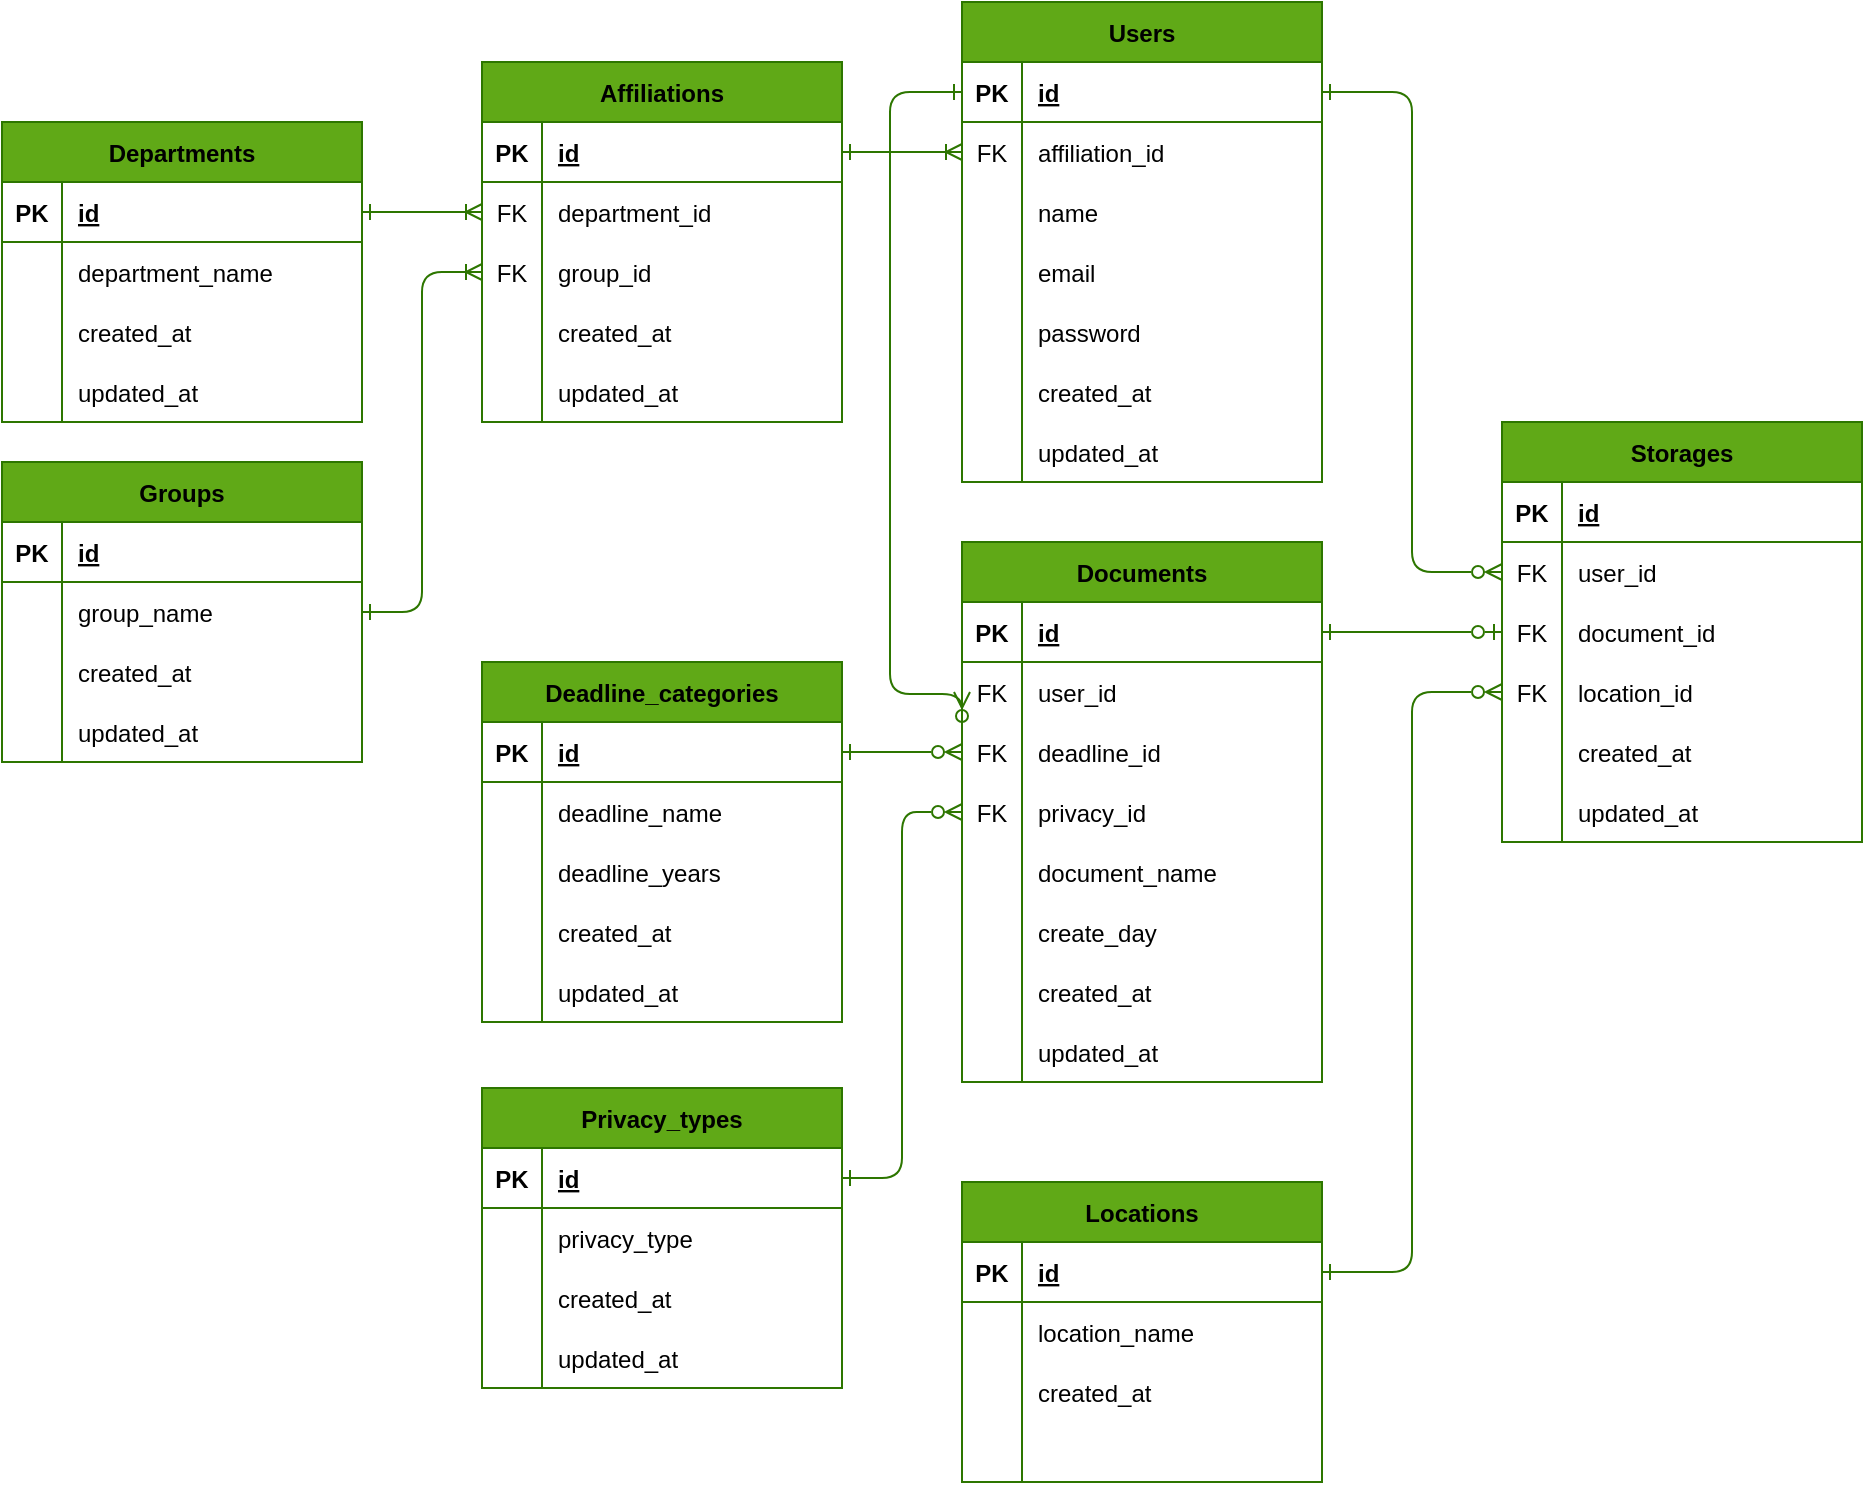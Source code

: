 <mxfile>
    <diagram id="L7kyHIwsz77iMIkanaxT" name="ページ1">
        <mxGraphModel dx="233" dy="460" grid="0" gridSize="10" guides="1" tooltips="1" connect="1" arrows="1" fold="1" page="1" pageScale="1" pageWidth="1169" pageHeight="827" background="#FFFFFF" math="0" shadow="0">
            <root>
                <mxCell id="0"/>
                <mxCell id="1" parent="0"/>
                <mxCell id="252" value="Affiliations" style="shape=table;startSize=30;container=1;collapsible=1;childLayout=tableLayout;fixedRows=1;rowLines=0;fontStyle=1;align=center;resizeLast=1;strokeWidth=1;fontFamily=Helvetica;fontSize=12;fillColor=#60a917;fontColor=#000000;strokeColor=#2D7600;" parent="1" vertex="1">
                    <mxGeometry x="280" y="80" width="180" height="180" as="geometry"/>
                </mxCell>
                <mxCell id="253" value="" style="shape=tableRow;horizontal=0;startSize=0;swimlaneHead=0;swimlaneBody=0;collapsible=0;dropTarget=0;points=[[0,0.5],[1,0.5]];portConstraint=eastwest;top=0;left=0;right=0;bottom=1;strokeWidth=1;fontFamily=Helvetica;fontSize=12;fillColor=none;fontColor=#000000;strokeColor=#2D7600;" parent="252" vertex="1">
                    <mxGeometry y="30" width="180" height="30" as="geometry"/>
                </mxCell>
                <mxCell id="254" value="PK" style="shape=partialRectangle;connectable=0;fillColor=none;top=0;left=0;bottom=0;right=0;fontStyle=1;overflow=hidden;strokeColor=#2D7600;strokeWidth=1;fontFamily=Helvetica;fontSize=12;fontColor=#000000;startSize=30;" parent="253" vertex="1">
                    <mxGeometry width="30" height="30" as="geometry">
                        <mxRectangle width="30" height="30" as="alternateBounds"/>
                    </mxGeometry>
                </mxCell>
                <mxCell id="255" value="id" style="shape=partialRectangle;connectable=0;fillColor=none;top=0;left=0;bottom=0;right=0;align=left;spacingLeft=6;fontStyle=5;overflow=hidden;strokeColor=#2D7600;strokeWidth=1;fontFamily=Helvetica;fontSize=12;fontColor=#000000;startSize=30;" parent="253" vertex="1">
                    <mxGeometry x="30" width="150" height="30" as="geometry">
                        <mxRectangle width="150" height="30" as="alternateBounds"/>
                    </mxGeometry>
                </mxCell>
                <mxCell id="256" style="shape=tableRow;horizontal=0;startSize=0;swimlaneHead=0;swimlaneBody=0;fillColor=none;collapsible=0;dropTarget=0;points=[[0,0.5],[1,0.5]];portConstraint=eastwest;top=0;left=0;right=0;bottom=0;strokeColor=#FFFFFF;strokeWidth=1;fontFamily=Helvetica;fontSize=12;fontColor=#000000;" parent="252" vertex="1">
                    <mxGeometry y="60" width="180" height="30" as="geometry"/>
                </mxCell>
                <mxCell id="257" value="FK" style="shape=partialRectangle;connectable=0;fillColor=none;top=0;left=0;bottom=0;right=0;editable=1;overflow=hidden;strokeColor=#2D7600;strokeWidth=1;fontFamily=Helvetica;fontSize=12;fontColor=#000000;startSize=30;" parent="256" vertex="1">
                    <mxGeometry width="30" height="30" as="geometry">
                        <mxRectangle width="30" height="30" as="alternateBounds"/>
                    </mxGeometry>
                </mxCell>
                <mxCell id="258" value="department_id" style="shape=partialRectangle;connectable=0;fillColor=none;top=0;left=0;bottom=0;right=0;align=left;spacingLeft=6;overflow=hidden;strokeColor=#2D7600;strokeWidth=1;fontFamily=Helvetica;fontSize=12;fontColor=#000000;startSize=30;" parent="256" vertex="1">
                    <mxGeometry x="30" width="150" height="30" as="geometry">
                        <mxRectangle width="150" height="30" as="alternateBounds"/>
                    </mxGeometry>
                </mxCell>
                <mxCell id="259" value="" style="shape=tableRow;horizontal=0;startSize=0;swimlaneHead=0;swimlaneBody=0;fillColor=none;collapsible=0;dropTarget=0;points=[[0,0.5],[1,0.5]];portConstraint=eastwest;top=0;left=0;right=0;bottom=0;strokeColor=#FFFFFF;strokeWidth=1;fontFamily=Helvetica;fontSize=12;fontColor=#000000;" parent="252" vertex="1">
                    <mxGeometry y="90" width="180" height="30" as="geometry"/>
                </mxCell>
                <mxCell id="260" value="FK" style="shape=partialRectangle;connectable=0;fillColor=none;top=0;left=0;bottom=0;right=0;editable=1;overflow=hidden;strokeColor=#2D7600;strokeWidth=1;fontFamily=Helvetica;fontSize=12;fontColor=#000000;startSize=30;" parent="259" vertex="1">
                    <mxGeometry width="30" height="30" as="geometry">
                        <mxRectangle width="30" height="30" as="alternateBounds"/>
                    </mxGeometry>
                </mxCell>
                <mxCell id="261" value="group_id" style="shape=partialRectangle;connectable=0;fillColor=none;top=0;left=0;bottom=0;right=0;align=left;spacingLeft=6;overflow=hidden;strokeColor=#2D7600;strokeWidth=1;fontFamily=Helvetica;fontSize=12;fontColor=#000000;startSize=30;" parent="259" vertex="1">
                    <mxGeometry x="30" width="150" height="30" as="geometry">
                        <mxRectangle width="150" height="30" as="alternateBounds"/>
                    </mxGeometry>
                </mxCell>
                <mxCell id="382" style="shape=tableRow;horizontal=0;startSize=0;swimlaneHead=0;swimlaneBody=0;fillColor=none;collapsible=0;dropTarget=0;points=[[0,0.5],[1,0.5]];portConstraint=eastwest;top=0;left=0;right=0;bottom=0;strokeColor=#FFFFFF;strokeWidth=1;fontFamily=Helvetica;fontSize=12;fontColor=#000000;" parent="252" vertex="1">
                    <mxGeometry y="120" width="180" height="30" as="geometry"/>
                </mxCell>
                <mxCell id="383" style="shape=partialRectangle;connectable=0;fillColor=none;top=0;left=0;bottom=0;right=0;editable=1;overflow=hidden;strokeColor=#2D7600;strokeWidth=1;fontFamily=Helvetica;fontSize=12;fontColor=#000000;startSize=30;" parent="382" vertex="1">
                    <mxGeometry width="30" height="30" as="geometry">
                        <mxRectangle width="30" height="30" as="alternateBounds"/>
                    </mxGeometry>
                </mxCell>
                <mxCell id="384" value="created_at" style="shape=partialRectangle;connectable=0;fillColor=none;top=0;left=0;bottom=0;right=0;align=left;spacingLeft=6;overflow=hidden;strokeColor=#2D7600;strokeWidth=1;fontFamily=Helvetica;fontSize=12;fontColor=#000000;startSize=30;" parent="382" vertex="1">
                    <mxGeometry x="30" width="150" height="30" as="geometry">
                        <mxRectangle width="150" height="30" as="alternateBounds"/>
                    </mxGeometry>
                </mxCell>
                <mxCell id="379" style="shape=tableRow;horizontal=0;startSize=0;swimlaneHead=0;swimlaneBody=0;fillColor=none;collapsible=0;dropTarget=0;points=[[0,0.5],[1,0.5]];portConstraint=eastwest;top=0;left=0;right=0;bottom=0;strokeColor=#FFFFFF;strokeWidth=1;fontFamily=Helvetica;fontSize=12;fontColor=#000000;" parent="252" vertex="1">
                    <mxGeometry y="150" width="180" height="30" as="geometry"/>
                </mxCell>
                <mxCell id="380" style="shape=partialRectangle;connectable=0;fillColor=none;top=0;left=0;bottom=0;right=0;editable=1;overflow=hidden;strokeColor=#2D7600;strokeWidth=1;fontFamily=Helvetica;fontSize=12;fontColor=#000000;startSize=30;" parent="379" vertex="1">
                    <mxGeometry width="30" height="30" as="geometry">
                        <mxRectangle width="30" height="30" as="alternateBounds"/>
                    </mxGeometry>
                </mxCell>
                <mxCell id="381" value="updated_at" style="shape=partialRectangle;connectable=0;fillColor=none;top=0;left=0;bottom=0;right=0;align=left;spacingLeft=6;overflow=hidden;strokeColor=#2D7600;strokeWidth=1;fontFamily=Helvetica;fontSize=12;fontColor=#000000;startSize=30;" parent="379" vertex="1">
                    <mxGeometry x="30" width="150" height="30" as="geometry">
                        <mxRectangle width="150" height="30" as="alternateBounds"/>
                    </mxGeometry>
                </mxCell>
                <mxCell id="236" value="Users" style="shape=table;startSize=30;container=1;collapsible=1;childLayout=tableLayout;fixedRows=1;rowLines=0;fontStyle=1;align=center;resizeLast=1;strokeWidth=1;fontFamily=Helvetica;fontSize=12;fillColor=#60a917;fontColor=#000000;strokeColor=#2D7600;" parent="1" vertex="1">
                    <mxGeometry x="520" y="50" width="180" height="240" as="geometry"/>
                </mxCell>
                <mxCell id="237" value="" style="shape=tableRow;horizontal=0;startSize=0;swimlaneHead=0;swimlaneBody=0;collapsible=0;dropTarget=0;points=[[0,0.5],[1,0.5]];portConstraint=eastwest;top=0;left=0;right=0;bottom=1;strokeWidth=1;fontFamily=Helvetica;fontSize=12;fillColor=none;strokeColor=#2D7600;fontColor=#000000;" parent="236" vertex="1">
                    <mxGeometry y="30" width="180" height="30" as="geometry"/>
                </mxCell>
                <mxCell id="238" value="PK" style="shape=partialRectangle;connectable=0;fillColor=none;top=0;left=0;bottom=0;right=0;fontStyle=1;overflow=hidden;strokeColor=#2D7600;strokeWidth=1;fontFamily=Helvetica;fontSize=12;fontColor=#000000;startSize=30;" parent="237" vertex="1">
                    <mxGeometry width="30" height="30" as="geometry">
                        <mxRectangle width="30" height="30" as="alternateBounds"/>
                    </mxGeometry>
                </mxCell>
                <mxCell id="239" value="id" style="shape=partialRectangle;connectable=0;fillColor=none;top=0;left=0;bottom=0;right=0;align=left;spacingLeft=6;fontStyle=5;overflow=hidden;strokeColor=#2D7600;strokeWidth=1;fontFamily=Helvetica;fontSize=12;fontColor=#000000;startSize=30;" parent="237" vertex="1">
                    <mxGeometry x="30" width="150" height="30" as="geometry">
                        <mxRectangle width="150" height="30" as="alternateBounds"/>
                    </mxGeometry>
                </mxCell>
                <mxCell id="249" style="shape=tableRow;horizontal=0;startSize=0;swimlaneHead=0;swimlaneBody=0;fillColor=none;collapsible=0;dropTarget=0;points=[[0,0.5],[1,0.5]];portConstraint=eastwest;top=0;left=0;right=0;bottom=0;strokeColor=default;strokeWidth=1;fontFamily=Helvetica;fontSize=12;fontColor=#000000;swimlaneFillColor=none;" parent="236" vertex="1">
                    <mxGeometry y="60" width="180" height="30" as="geometry"/>
                </mxCell>
                <mxCell id="250" value="FK" style="shape=partialRectangle;connectable=0;fillColor=none;top=0;left=0;bottom=0;right=0;editable=1;overflow=hidden;strokeColor=#2D7600;strokeWidth=1;fontFamily=Helvetica;fontSize=12;fontColor=#000000;startSize=30;" parent="249" vertex="1">
                    <mxGeometry width="30" height="30" as="geometry">
                        <mxRectangle width="30" height="30" as="alternateBounds"/>
                    </mxGeometry>
                </mxCell>
                <mxCell id="251" value="affiliation_id" style="shape=partialRectangle;connectable=0;fillColor=none;top=0;left=0;bottom=0;right=0;align=left;spacingLeft=6;overflow=hidden;strokeColor=#2D7600;strokeWidth=1;fontFamily=Helvetica;fontSize=12;fontColor=#000000;startSize=30;" parent="249" vertex="1">
                    <mxGeometry x="30" width="150" height="30" as="geometry">
                        <mxRectangle width="150" height="30" as="alternateBounds"/>
                    </mxGeometry>
                </mxCell>
                <mxCell id="240" value="" style="shape=tableRow;horizontal=0;startSize=0;swimlaneHead=0;swimlaneBody=0;fillColor=none;collapsible=0;dropTarget=0;points=[[0,0.5],[1,0.5]];portConstraint=eastwest;top=0;left=0;right=0;bottom=0;strokeColor=#2D7600;strokeWidth=1;fontFamily=Helvetica;fontSize=12;fontColor=#000000;" parent="236" vertex="1">
                    <mxGeometry y="90" width="180" height="30" as="geometry"/>
                </mxCell>
                <mxCell id="241" value="" style="shape=partialRectangle;connectable=0;fillColor=none;top=0;left=0;bottom=0;right=0;editable=1;overflow=hidden;strokeColor=#2D7600;strokeWidth=1;fontFamily=Helvetica;fontSize=12;fontColor=#000000;startSize=30;" parent="240" vertex="1">
                    <mxGeometry width="30" height="30" as="geometry">
                        <mxRectangle width="30" height="30" as="alternateBounds"/>
                    </mxGeometry>
                </mxCell>
                <mxCell id="242" value="name" style="shape=partialRectangle;connectable=0;fillColor=none;top=0;left=0;bottom=0;right=0;align=left;spacingLeft=6;overflow=hidden;strokeColor=#2D7600;strokeWidth=1;fontFamily=Helvetica;fontSize=12;fontColor=#000000;startSize=30;" parent="240" vertex="1">
                    <mxGeometry x="30" width="150" height="30" as="geometry">
                        <mxRectangle width="150" height="30" as="alternateBounds"/>
                    </mxGeometry>
                </mxCell>
                <mxCell id="243" value="" style="shape=tableRow;horizontal=0;startSize=0;swimlaneHead=0;swimlaneBody=0;fillColor=none;collapsible=0;dropTarget=0;points=[[0,0.5],[1,0.5]];portConstraint=eastwest;top=0;left=0;right=0;bottom=0;strokeColor=#2D7600;strokeWidth=1;fontFamily=Helvetica;fontSize=12;fontColor=#000000;" parent="236" vertex="1">
                    <mxGeometry y="120" width="180" height="30" as="geometry"/>
                </mxCell>
                <mxCell id="244" value="" style="shape=partialRectangle;connectable=0;fillColor=none;top=0;left=0;bottom=0;right=0;editable=1;overflow=hidden;strokeColor=#2D7600;strokeWidth=1;fontFamily=Helvetica;fontSize=12;fontColor=#000000;startSize=30;" parent="243" vertex="1">
                    <mxGeometry width="30" height="30" as="geometry">
                        <mxRectangle width="30" height="30" as="alternateBounds"/>
                    </mxGeometry>
                </mxCell>
                <mxCell id="245" value="email" style="shape=partialRectangle;connectable=0;fillColor=none;top=0;left=0;bottom=0;right=0;align=left;spacingLeft=6;overflow=hidden;strokeColor=#2D7600;strokeWidth=1;fontFamily=Helvetica;fontSize=12;fontColor=#000000;startSize=30;" parent="243" vertex="1">
                    <mxGeometry x="30" width="150" height="30" as="geometry">
                        <mxRectangle width="150" height="30" as="alternateBounds"/>
                    </mxGeometry>
                </mxCell>
                <mxCell id="246" value="" style="shape=tableRow;horizontal=0;startSize=0;swimlaneHead=0;swimlaneBody=0;fillColor=none;collapsible=0;dropTarget=0;points=[[0,0.5],[1,0.5]];portConstraint=eastwest;top=0;left=0;right=0;bottom=0;strokeColor=#2D7600;strokeWidth=1;fontFamily=Helvetica;fontSize=12;fontColor=#000000;" parent="236" vertex="1">
                    <mxGeometry y="150" width="180" height="30" as="geometry"/>
                </mxCell>
                <mxCell id="247" value="" style="shape=partialRectangle;connectable=0;fillColor=none;top=0;left=0;bottom=0;right=0;editable=1;overflow=hidden;strokeColor=#2D7600;strokeWidth=1;fontFamily=Helvetica;fontSize=12;fontColor=#000000;startSize=30;" parent="246" vertex="1">
                    <mxGeometry width="30" height="30" as="geometry">
                        <mxRectangle width="30" height="30" as="alternateBounds"/>
                    </mxGeometry>
                </mxCell>
                <mxCell id="248" value="password" style="shape=partialRectangle;connectable=0;fillColor=none;top=0;left=0;bottom=0;right=0;align=left;spacingLeft=6;overflow=hidden;strokeColor=#2D7600;strokeWidth=1;fontFamily=Helvetica;fontSize=12;fontColor=#000000;startSize=30;" parent="246" vertex="1">
                    <mxGeometry x="30" width="150" height="30" as="geometry">
                        <mxRectangle width="150" height="30" as="alternateBounds"/>
                    </mxGeometry>
                </mxCell>
                <mxCell id="388" style="shape=tableRow;horizontal=0;startSize=0;swimlaneHead=0;swimlaneBody=0;fillColor=none;collapsible=0;dropTarget=0;points=[[0,0.5],[1,0.5]];portConstraint=eastwest;top=0;left=0;right=0;bottom=0;strokeColor=#2D7600;strokeWidth=1;fontFamily=Helvetica;fontSize=12;fontColor=#000000;" parent="236" vertex="1">
                    <mxGeometry y="180" width="180" height="30" as="geometry"/>
                </mxCell>
                <mxCell id="389" style="shape=partialRectangle;connectable=0;fillColor=none;top=0;left=0;bottom=0;right=0;editable=1;overflow=hidden;strokeColor=#2D7600;strokeWidth=1;fontFamily=Helvetica;fontSize=12;fontColor=#000000;startSize=30;" parent="388" vertex="1">
                    <mxGeometry width="30" height="30" as="geometry">
                        <mxRectangle width="30" height="30" as="alternateBounds"/>
                    </mxGeometry>
                </mxCell>
                <mxCell id="390" value="created_at" style="shape=partialRectangle;connectable=0;fillColor=none;top=0;left=0;bottom=0;right=0;align=left;spacingLeft=6;overflow=hidden;strokeColor=#2D7600;strokeWidth=1;fontFamily=Helvetica;fontSize=12;fontColor=#000000;startSize=30;" parent="388" vertex="1">
                    <mxGeometry x="30" width="150" height="30" as="geometry">
                        <mxRectangle width="150" height="30" as="alternateBounds"/>
                    </mxGeometry>
                </mxCell>
                <mxCell id="385" style="shape=tableRow;horizontal=0;startSize=0;swimlaneHead=0;swimlaneBody=0;fillColor=none;collapsible=0;dropTarget=0;points=[[0,0.5],[1,0.5]];portConstraint=eastwest;top=0;left=0;right=0;bottom=0;strokeColor=#2D7600;strokeWidth=1;fontFamily=Helvetica;fontSize=12;fontColor=#000000;" parent="236" vertex="1">
                    <mxGeometry y="210" width="180" height="30" as="geometry"/>
                </mxCell>
                <mxCell id="386" style="shape=partialRectangle;connectable=0;fillColor=none;top=0;left=0;bottom=0;right=0;editable=1;overflow=hidden;strokeColor=#2D7600;strokeWidth=1;fontFamily=Helvetica;fontSize=12;fontColor=#000000;startSize=30;" parent="385" vertex="1">
                    <mxGeometry width="30" height="30" as="geometry">
                        <mxRectangle width="30" height="30" as="alternateBounds"/>
                    </mxGeometry>
                </mxCell>
                <mxCell id="387" value="updated_at" style="shape=partialRectangle;connectable=0;fillColor=none;top=0;left=0;bottom=0;right=0;align=left;spacingLeft=6;overflow=hidden;strokeColor=#2D7600;strokeWidth=1;fontFamily=Helvetica;fontSize=12;fontColor=#000000;startSize=30;" parent="385" vertex="1">
                    <mxGeometry x="30" width="150" height="30" as="geometry">
                        <mxRectangle width="150" height="30" as="alternateBounds"/>
                    </mxGeometry>
                </mxCell>
                <mxCell id="288" value="Departments" style="shape=table;startSize=30;container=1;collapsible=1;childLayout=tableLayout;fixedRows=1;rowLines=0;fontStyle=1;align=center;resizeLast=1;strokeWidth=1;fontFamily=Helvetica;fontSize=12;fillColor=#60a917;fontColor=#000000;strokeColor=#2D7600;" parent="1" vertex="1">
                    <mxGeometry x="40" y="110" width="180" height="150" as="geometry"/>
                </mxCell>
                <mxCell id="289" value="" style="shape=tableRow;horizontal=0;startSize=0;swimlaneHead=0;swimlaneBody=0;collapsible=0;dropTarget=0;points=[[0,0.5],[1,0.5]];portConstraint=eastwest;top=0;left=0;right=0;bottom=1;strokeWidth=1;fontFamily=Helvetica;fontSize=12;fillColor=none;fontColor=#000000;strokeColor=#2D7600;" parent="288" vertex="1">
                    <mxGeometry y="30" width="180" height="30" as="geometry"/>
                </mxCell>
                <mxCell id="290" value="PK" style="shape=partialRectangle;connectable=0;fillColor=none;top=0;left=0;bottom=0;right=0;fontStyle=1;overflow=hidden;strokeColor=#2D7600;strokeWidth=1;fontFamily=Helvetica;fontSize=12;fontColor=#000000;startSize=30;" parent="289" vertex="1">
                    <mxGeometry width="30" height="30" as="geometry">
                        <mxRectangle width="30" height="30" as="alternateBounds"/>
                    </mxGeometry>
                </mxCell>
                <mxCell id="291" value="id" style="shape=partialRectangle;connectable=0;fillColor=none;top=0;left=0;bottom=0;right=0;align=left;spacingLeft=6;fontStyle=5;overflow=hidden;strokeColor=#2D7600;strokeWidth=1;fontFamily=Helvetica;fontSize=12;fontColor=#000000;startSize=30;" parent="289" vertex="1">
                    <mxGeometry x="30" width="150" height="30" as="geometry">
                        <mxRectangle width="150" height="30" as="alternateBounds"/>
                    </mxGeometry>
                </mxCell>
                <mxCell id="292" style="shape=tableRow;horizontal=0;startSize=0;swimlaneHead=0;swimlaneBody=0;fillColor=none;collapsible=0;dropTarget=0;points=[[0,0.5],[1,0.5]];portConstraint=eastwest;top=0;left=0;right=0;bottom=0;strokeColor=#FFFFFF;strokeWidth=1;fontFamily=Helvetica;fontSize=12;fontColor=#000000;" parent="288" vertex="1">
                    <mxGeometry y="60" width="180" height="30" as="geometry"/>
                </mxCell>
                <mxCell id="293" value="" style="shape=partialRectangle;connectable=0;fillColor=none;top=0;left=0;bottom=0;right=0;editable=1;overflow=hidden;strokeColor=#2D7600;strokeWidth=1;fontFamily=Helvetica;fontSize=12;fontColor=#000000;startSize=30;" parent="292" vertex="1">
                    <mxGeometry width="30" height="30" as="geometry">
                        <mxRectangle width="30" height="30" as="alternateBounds"/>
                    </mxGeometry>
                </mxCell>
                <mxCell id="294" value="department_name" style="shape=partialRectangle;connectable=0;fillColor=none;top=0;left=0;bottom=0;right=0;align=left;spacingLeft=6;overflow=hidden;strokeColor=#2D7600;strokeWidth=1;fontFamily=Helvetica;fontSize=12;fontColor=#000000;startSize=30;" parent="292" vertex="1">
                    <mxGeometry x="30" width="150" height="30" as="geometry">
                        <mxRectangle width="150" height="30" as="alternateBounds"/>
                    </mxGeometry>
                </mxCell>
                <mxCell id="366" style="shape=tableRow;horizontal=0;startSize=0;swimlaneHead=0;swimlaneBody=0;fillColor=none;collapsible=0;dropTarget=0;points=[[0,0.5],[1,0.5]];portConstraint=eastwest;top=0;left=0;right=0;bottom=0;strokeColor=#FFFFFF;strokeWidth=1;fontFamily=Helvetica;fontSize=12;fontColor=#000000;" parent="288" vertex="1">
                    <mxGeometry y="90" width="180" height="30" as="geometry"/>
                </mxCell>
                <mxCell id="367" style="shape=partialRectangle;connectable=0;fillColor=none;top=0;left=0;bottom=0;right=0;editable=1;overflow=hidden;strokeColor=#2D7600;strokeWidth=1;fontFamily=Helvetica;fontSize=12;fontColor=#000000;startSize=30;" parent="366" vertex="1">
                    <mxGeometry width="30" height="30" as="geometry">
                        <mxRectangle width="30" height="30" as="alternateBounds"/>
                    </mxGeometry>
                </mxCell>
                <mxCell id="368" value="created_at" style="shape=partialRectangle;connectable=0;fillColor=none;top=0;left=0;bottom=0;right=0;align=left;spacingLeft=6;overflow=hidden;strokeColor=#2D7600;strokeWidth=1;fontFamily=Helvetica;fontSize=12;fontColor=#000000;startSize=30;" parent="366" vertex="1">
                    <mxGeometry x="30" width="150" height="30" as="geometry">
                        <mxRectangle width="150" height="30" as="alternateBounds"/>
                    </mxGeometry>
                </mxCell>
                <mxCell id="369" style="shape=tableRow;horizontal=0;startSize=0;swimlaneHead=0;swimlaneBody=0;fillColor=none;collapsible=0;dropTarget=0;points=[[0,0.5],[1,0.5]];portConstraint=eastwest;top=0;left=0;right=0;bottom=0;strokeColor=#FFFFFF;strokeWidth=1;fontFamily=Helvetica;fontSize=12;fontColor=#000000;" parent="288" vertex="1">
                    <mxGeometry y="120" width="180" height="30" as="geometry"/>
                </mxCell>
                <mxCell id="370" style="shape=partialRectangle;connectable=0;fillColor=none;top=0;left=0;bottom=0;right=0;editable=1;overflow=hidden;strokeColor=#2D7600;strokeWidth=1;fontFamily=Helvetica;fontSize=12;fontColor=#000000;startSize=30;" parent="369" vertex="1">
                    <mxGeometry width="30" height="30" as="geometry">
                        <mxRectangle width="30" height="30" as="alternateBounds"/>
                    </mxGeometry>
                </mxCell>
                <mxCell id="371" value="updated_at" style="shape=partialRectangle;connectable=0;fillColor=none;top=0;left=0;bottom=0;right=0;align=left;spacingLeft=6;overflow=hidden;strokeColor=#2D7600;strokeWidth=1;fontFamily=Helvetica;fontSize=12;fontColor=#000000;startSize=30;" parent="369" vertex="1">
                    <mxGeometry x="30" width="150" height="30" as="geometry">
                        <mxRectangle width="150" height="30" as="alternateBounds"/>
                    </mxGeometry>
                </mxCell>
                <mxCell id="365" style="edgeStyle=orthogonalEdgeStyle;html=1;exitX=1;exitY=0.5;exitDx=0;exitDy=0;entryX=0;entryY=0.5;entryDx=0;entryDy=0;fontFamily=Helvetica;fontSize=12;fontColor=#000000;startArrow=ERone;startFill=0;endArrow=ERoneToMany;endFill=0;startSize=6;sourcePerimeterSpacing=0;targetPerimeterSpacing=0;fillColor=#60a917;strokeColor=#2D7600;" parent="1" source="298" target="259" edge="1">
                    <mxGeometry relative="1" as="geometry"/>
                </mxCell>
                <mxCell id="298" value="Groups" style="shape=table;startSize=30;container=1;collapsible=1;childLayout=tableLayout;fixedRows=1;rowLines=0;fontStyle=1;align=center;resizeLast=1;strokeWidth=1;fontFamily=Helvetica;fontSize=12;fillColor=#60a917;fontColor=#000000;strokeColor=#2D7600;" parent="1" vertex="1">
                    <mxGeometry x="40" y="280" width="180" height="150" as="geometry"/>
                </mxCell>
                <mxCell id="299" value="" style="shape=tableRow;horizontal=0;startSize=0;swimlaneHead=0;swimlaneBody=0;collapsible=0;dropTarget=0;points=[[0,0.5],[1,0.5]];portConstraint=eastwest;top=0;left=0;right=0;bottom=1;strokeWidth=1;fontFamily=Helvetica;fontSize=12;fillColor=none;fontColor=#000000;strokeColor=#2D7600;" parent="298" vertex="1">
                    <mxGeometry y="30" width="180" height="30" as="geometry"/>
                </mxCell>
                <mxCell id="300" value="PK" style="shape=partialRectangle;connectable=0;fillColor=none;top=0;left=0;bottom=0;right=0;fontStyle=1;overflow=hidden;strokeColor=#2D7600;strokeWidth=1;fontFamily=Helvetica;fontSize=12;fontColor=#000000;startSize=30;" parent="299" vertex="1">
                    <mxGeometry width="30" height="30" as="geometry">
                        <mxRectangle width="30" height="30" as="alternateBounds"/>
                    </mxGeometry>
                </mxCell>
                <mxCell id="301" value="id" style="shape=partialRectangle;connectable=0;fillColor=none;top=0;left=0;bottom=0;right=0;align=left;spacingLeft=6;fontStyle=5;overflow=hidden;strokeColor=#2D7600;strokeWidth=1;fontFamily=Helvetica;fontSize=12;fontColor=#000000;startSize=30;" parent="299" vertex="1">
                    <mxGeometry x="30" width="150" height="30" as="geometry">
                        <mxRectangle width="150" height="30" as="alternateBounds"/>
                    </mxGeometry>
                </mxCell>
                <mxCell id="302" style="shape=tableRow;horizontal=0;startSize=0;swimlaneHead=0;swimlaneBody=0;fillColor=none;collapsible=0;dropTarget=0;points=[[0,0.5],[1,0.5]];portConstraint=eastwest;top=0;left=0;right=0;bottom=0;strokeColor=#FFFFFF;strokeWidth=1;fontFamily=Helvetica;fontSize=12;fontColor=#000000;" parent="298" vertex="1">
                    <mxGeometry y="60" width="180" height="30" as="geometry"/>
                </mxCell>
                <mxCell id="303" value="" style="shape=partialRectangle;connectable=0;fillColor=none;top=0;left=0;bottom=0;right=0;editable=1;overflow=hidden;strokeColor=#2D7600;strokeWidth=1;fontFamily=Helvetica;fontSize=12;fontColor=#000000;startSize=30;" parent="302" vertex="1">
                    <mxGeometry width="30" height="30" as="geometry">
                        <mxRectangle width="30" height="30" as="alternateBounds"/>
                    </mxGeometry>
                </mxCell>
                <mxCell id="304" value="group_name" style="shape=partialRectangle;connectable=0;fillColor=none;top=0;left=0;bottom=0;right=0;align=left;spacingLeft=6;overflow=hidden;strokeColor=#2D7600;strokeWidth=1;fontFamily=Helvetica;fontSize=12;fontColor=#000000;startSize=30;" parent="302" vertex="1">
                    <mxGeometry x="30" width="150" height="30" as="geometry">
                        <mxRectangle width="150" height="30" as="alternateBounds"/>
                    </mxGeometry>
                </mxCell>
                <mxCell id="372" style="shape=tableRow;horizontal=0;startSize=0;swimlaneHead=0;swimlaneBody=0;fillColor=none;collapsible=0;dropTarget=0;points=[[0,0.5],[1,0.5]];portConstraint=eastwest;top=0;left=0;right=0;bottom=0;strokeColor=#FFFFFF;strokeWidth=1;fontFamily=Helvetica;fontSize=12;fontColor=#000000;" parent="298" vertex="1">
                    <mxGeometry y="90" width="180" height="30" as="geometry"/>
                </mxCell>
                <mxCell id="373" style="shape=partialRectangle;connectable=0;fillColor=none;top=0;left=0;bottom=0;right=0;editable=1;overflow=hidden;strokeColor=#2D7600;strokeWidth=1;fontFamily=Helvetica;fontSize=12;fontColor=#000000;startSize=30;" parent="372" vertex="1">
                    <mxGeometry width="30" height="30" as="geometry">
                        <mxRectangle width="30" height="30" as="alternateBounds"/>
                    </mxGeometry>
                </mxCell>
                <mxCell id="374" value="created_at" style="shape=partialRectangle;connectable=0;fillColor=none;top=0;left=0;bottom=0;right=0;align=left;spacingLeft=6;overflow=hidden;strokeColor=#2D7600;strokeWidth=1;fontFamily=Helvetica;fontSize=12;fontColor=#000000;startSize=30;" parent="372" vertex="1">
                    <mxGeometry x="30" width="150" height="30" as="geometry">
                        <mxRectangle width="150" height="30" as="alternateBounds"/>
                    </mxGeometry>
                </mxCell>
                <mxCell id="375" style="shape=tableRow;horizontal=0;startSize=0;swimlaneHead=0;swimlaneBody=0;fillColor=none;collapsible=0;dropTarget=0;points=[[0,0.5],[1,0.5]];portConstraint=eastwest;top=0;left=0;right=0;bottom=0;strokeColor=#FFFFFF;strokeWidth=1;fontFamily=Helvetica;fontSize=12;fontColor=#000000;" parent="298" vertex="1">
                    <mxGeometry y="120" width="180" height="30" as="geometry"/>
                </mxCell>
                <mxCell id="376" style="shape=partialRectangle;connectable=0;fillColor=none;top=0;left=0;bottom=0;right=0;editable=1;overflow=hidden;strokeColor=#2D7600;strokeWidth=1;fontFamily=Helvetica;fontSize=12;fontColor=#000000;startSize=30;" parent="375" vertex="1">
                    <mxGeometry width="30" height="30" as="geometry">
                        <mxRectangle width="30" height="30" as="alternateBounds"/>
                    </mxGeometry>
                </mxCell>
                <mxCell id="377" value="updated_at" style="shape=partialRectangle;connectable=0;fillColor=none;top=0;left=0;bottom=0;right=0;align=left;spacingLeft=6;overflow=hidden;strokeColor=#2D7600;strokeWidth=1;fontFamily=Helvetica;fontSize=12;fontColor=#000000;startSize=30;" parent="375" vertex="1">
                    <mxGeometry x="30" width="150" height="30" as="geometry">
                        <mxRectangle width="150" height="30" as="alternateBounds"/>
                    </mxGeometry>
                </mxCell>
                <mxCell id="305" value="Locations" style="shape=table;startSize=30;container=1;collapsible=1;childLayout=tableLayout;fixedRows=1;rowLines=0;fontStyle=1;align=center;resizeLast=1;strokeWidth=1;fontFamily=Helvetica;fontSize=12;fillColor=#60a917;fontColor=#000000;strokeColor=#2D7600;" parent="1" vertex="1">
                    <mxGeometry x="520" y="640" width="180" height="150" as="geometry"/>
                </mxCell>
                <mxCell id="306" value="" style="shape=tableRow;horizontal=0;startSize=0;swimlaneHead=0;swimlaneBody=0;collapsible=0;dropTarget=0;points=[[0,0.5],[1,0.5]];portConstraint=eastwest;top=0;left=0;right=0;bottom=1;strokeWidth=1;fontFamily=Helvetica;fontSize=12;fillColor=none;fontColor=#000000;strokeColor=#2D7600;" parent="305" vertex="1">
                    <mxGeometry y="30" width="180" height="30" as="geometry"/>
                </mxCell>
                <mxCell id="307" value="PK" style="shape=partialRectangle;connectable=0;fillColor=none;top=0;left=0;bottom=0;right=0;fontStyle=1;overflow=hidden;strokeColor=#2D7600;strokeWidth=1;fontFamily=Helvetica;fontSize=12;fontColor=#000000;startSize=30;" parent="306" vertex="1">
                    <mxGeometry width="30" height="30" as="geometry">
                        <mxRectangle width="30" height="30" as="alternateBounds"/>
                    </mxGeometry>
                </mxCell>
                <mxCell id="308" value="id" style="shape=partialRectangle;connectable=0;fillColor=none;top=0;left=0;bottom=0;right=0;align=left;spacingLeft=6;fontStyle=5;overflow=hidden;strokeColor=#2D7600;strokeWidth=1;fontFamily=Helvetica;fontSize=12;fontColor=#000000;startSize=30;" parent="306" vertex="1">
                    <mxGeometry x="30" width="150" height="30" as="geometry">
                        <mxRectangle width="150" height="30" as="alternateBounds"/>
                    </mxGeometry>
                </mxCell>
                <mxCell id="309" style="shape=tableRow;horizontal=0;startSize=0;swimlaneHead=0;swimlaneBody=0;fillColor=none;collapsible=0;dropTarget=0;points=[[0,0.5],[1,0.5]];portConstraint=eastwest;top=0;left=0;right=0;bottom=0;strokeColor=#FFFFFF;strokeWidth=1;fontFamily=Helvetica;fontSize=12;fontColor=#000000;" parent="305" vertex="1">
                    <mxGeometry y="60" width="180" height="30" as="geometry"/>
                </mxCell>
                <mxCell id="310" value="" style="shape=partialRectangle;connectable=0;fillColor=none;top=0;left=0;bottom=0;right=0;editable=1;overflow=hidden;strokeColor=#2D7600;strokeWidth=1;fontFamily=Helvetica;fontSize=12;fontColor=#000000;startSize=30;" parent="309" vertex="1">
                    <mxGeometry width="30" height="30" as="geometry">
                        <mxRectangle width="30" height="30" as="alternateBounds"/>
                    </mxGeometry>
                </mxCell>
                <mxCell id="311" value="location_name" style="shape=partialRectangle;connectable=0;fillColor=none;top=0;left=0;bottom=0;right=0;align=left;spacingLeft=6;overflow=hidden;strokeColor=#2D7600;strokeWidth=1;fontFamily=Helvetica;fontSize=12;fontColor=#000000;startSize=30;" parent="309" vertex="1">
                    <mxGeometry x="30" width="150" height="30" as="geometry">
                        <mxRectangle width="150" height="30" as="alternateBounds"/>
                    </mxGeometry>
                </mxCell>
                <mxCell id="418" style="shape=tableRow;horizontal=0;startSize=0;swimlaneHead=0;swimlaneBody=0;fillColor=none;collapsible=0;dropTarget=0;points=[[0,0.5],[1,0.5]];portConstraint=eastwest;top=0;left=0;right=0;bottom=0;strokeColor=#FFFFFF;strokeWidth=1;fontFamily=Helvetica;fontSize=12;fontColor=#000000;" parent="305" vertex="1">
                    <mxGeometry y="90" width="180" height="30" as="geometry"/>
                </mxCell>
                <mxCell id="419" style="shape=partialRectangle;connectable=0;fillColor=none;top=0;left=0;bottom=0;right=0;editable=1;overflow=hidden;strokeColor=#2D7600;strokeWidth=1;fontFamily=Helvetica;fontSize=12;fontColor=#000000;startSize=30;" parent="418" vertex="1">
                    <mxGeometry width="30" height="30" as="geometry">
                        <mxRectangle width="30" height="30" as="alternateBounds"/>
                    </mxGeometry>
                </mxCell>
                <mxCell id="420" value="created_at" style="shape=partialRectangle;connectable=0;fillColor=none;top=0;left=0;bottom=0;right=0;align=left;spacingLeft=6;overflow=hidden;strokeColor=#2D7600;strokeWidth=1;fontFamily=Helvetica;fontSize=12;fontColor=#000000;startSize=30;" parent="418" vertex="1">
                    <mxGeometry x="30" width="150" height="30" as="geometry">
                        <mxRectangle width="150" height="30" as="alternateBounds"/>
                    </mxGeometry>
                </mxCell>
                <mxCell id="415" style="shape=tableRow;horizontal=0;startSize=0;swimlaneHead=0;swimlaneBody=0;fillColor=none;collapsible=0;dropTarget=0;points=[[0,0.5],[1,0.5]];portConstraint=eastwest;top=0;left=0;right=0;bottom=0;strokeColor=#FFFFFF;strokeWidth=1;fontFamily=Helvetica;fontSize=12;fontColor=#000000;" parent="305" vertex="1">
                    <mxGeometry y="120" width="180" height="30" as="geometry"/>
                </mxCell>
                <mxCell id="416" style="shape=partialRectangle;connectable=0;fillColor=none;top=0;left=0;bottom=0;right=0;editable=1;overflow=hidden;strokeColor=#2D7600;strokeWidth=1;fontFamily=Helvetica;fontSize=12;fontColor=#000000;startSize=30;" parent="415" vertex="1">
                    <mxGeometry width="30" height="30" as="geometry">
                        <mxRectangle width="30" height="30" as="alternateBounds"/>
                    </mxGeometry>
                </mxCell>
                <mxCell id="417" style="shape=partialRectangle;connectable=0;fillColor=none;top=0;left=0;bottom=0;right=0;align=left;spacingLeft=6;overflow=hidden;strokeColor=#2D7600;strokeWidth=1;fontFamily=Helvetica;fontSize=12;fontColor=#000000;startSize=30;" parent="415" vertex="1">
                    <mxGeometry x="30" width="150" height="30" as="geometry">
                        <mxRectangle width="150" height="30" as="alternateBounds"/>
                    </mxGeometry>
                </mxCell>
                <mxCell id="312" value="Privacy_types" style="shape=table;startSize=30;container=1;collapsible=1;childLayout=tableLayout;fixedRows=1;rowLines=0;fontStyle=1;align=center;resizeLast=1;strokeWidth=1;fontFamily=Helvetica;fontSize=12;fillColor=#60a917;fontColor=#000000;strokeColor=#2D7600;" parent="1" vertex="1">
                    <mxGeometry x="280" y="593" width="180" height="150" as="geometry"/>
                </mxCell>
                <mxCell id="313" value="" style="shape=tableRow;horizontal=0;startSize=0;swimlaneHead=0;swimlaneBody=0;collapsible=0;dropTarget=0;points=[[0,0.5],[1,0.5]];portConstraint=eastwest;top=0;left=0;right=0;bottom=1;strokeWidth=1;fontFamily=Helvetica;fontSize=12;fillColor=none;fontColor=#000000;strokeColor=#2D7600;" parent="312" vertex="1">
                    <mxGeometry y="30" width="180" height="30" as="geometry"/>
                </mxCell>
                <mxCell id="314" value="PK" style="shape=partialRectangle;connectable=0;fillColor=none;top=0;left=0;bottom=0;right=0;fontStyle=1;overflow=hidden;strokeColor=#2D7600;strokeWidth=1;fontFamily=Helvetica;fontSize=12;fontColor=#000000;startSize=30;" parent="313" vertex="1">
                    <mxGeometry width="30" height="30" as="geometry">
                        <mxRectangle width="30" height="30" as="alternateBounds"/>
                    </mxGeometry>
                </mxCell>
                <mxCell id="315" value="id" style="shape=partialRectangle;connectable=0;fillColor=none;top=0;left=0;bottom=0;right=0;align=left;spacingLeft=6;fontStyle=5;overflow=hidden;strokeColor=#2D7600;strokeWidth=1;fontFamily=Helvetica;fontSize=12;fontColor=#000000;startSize=30;" parent="313" vertex="1">
                    <mxGeometry x="30" width="150" height="30" as="geometry">
                        <mxRectangle width="150" height="30" as="alternateBounds"/>
                    </mxGeometry>
                </mxCell>
                <mxCell id="316" style="shape=tableRow;horizontal=0;startSize=0;swimlaneHead=0;swimlaneBody=0;fillColor=none;collapsible=0;dropTarget=0;points=[[0,0.5],[1,0.5]];portConstraint=eastwest;top=0;left=0;right=0;bottom=0;strokeColor=#FFFFFF;strokeWidth=1;fontFamily=Helvetica;fontSize=12;fontColor=#000000;" parent="312" vertex="1">
                    <mxGeometry y="60" width="180" height="30" as="geometry"/>
                </mxCell>
                <mxCell id="317" value="" style="shape=partialRectangle;connectable=0;fillColor=none;top=0;left=0;bottom=0;right=0;editable=1;overflow=hidden;strokeColor=#2D7600;strokeWidth=1;fontFamily=Helvetica;fontSize=12;fontColor=#000000;startSize=30;" parent="316" vertex="1">
                    <mxGeometry width="30" height="30" as="geometry">
                        <mxRectangle width="30" height="30" as="alternateBounds"/>
                    </mxGeometry>
                </mxCell>
                <mxCell id="318" value="privacy_type" style="shape=partialRectangle;connectable=0;fillColor=none;top=0;left=0;bottom=0;right=0;align=left;spacingLeft=6;overflow=hidden;strokeColor=#2D7600;strokeWidth=1;fontFamily=Helvetica;fontSize=12;fontColor=#000000;startSize=30;" parent="316" vertex="1">
                    <mxGeometry x="30" width="150" height="30" as="geometry">
                        <mxRectangle width="150" height="30" as="alternateBounds"/>
                    </mxGeometry>
                </mxCell>
                <mxCell id="406" style="shape=tableRow;horizontal=0;startSize=0;swimlaneHead=0;swimlaneBody=0;fillColor=none;collapsible=0;dropTarget=0;points=[[0,0.5],[1,0.5]];portConstraint=eastwest;top=0;left=0;right=0;bottom=0;strokeColor=#FFFFFF;strokeWidth=1;fontFamily=Helvetica;fontSize=12;fontColor=#000000;" parent="312" vertex="1">
                    <mxGeometry y="90" width="180" height="30" as="geometry"/>
                </mxCell>
                <mxCell id="407" style="shape=partialRectangle;connectable=0;fillColor=none;top=0;left=0;bottom=0;right=0;editable=1;overflow=hidden;strokeColor=#2D7600;strokeWidth=1;fontFamily=Helvetica;fontSize=12;fontColor=#000000;startSize=30;" parent="406" vertex="1">
                    <mxGeometry width="30" height="30" as="geometry">
                        <mxRectangle width="30" height="30" as="alternateBounds"/>
                    </mxGeometry>
                </mxCell>
                <mxCell id="408" value="created_at" style="shape=partialRectangle;connectable=0;fillColor=none;top=0;left=0;bottom=0;right=0;align=left;spacingLeft=6;overflow=hidden;strokeColor=#2D7600;strokeWidth=1;fontFamily=Helvetica;fontSize=12;fontColor=#000000;startSize=30;" parent="406" vertex="1">
                    <mxGeometry x="30" width="150" height="30" as="geometry">
                        <mxRectangle width="150" height="30" as="alternateBounds"/>
                    </mxGeometry>
                </mxCell>
                <mxCell id="403" style="shape=tableRow;horizontal=0;startSize=0;swimlaneHead=0;swimlaneBody=0;fillColor=none;collapsible=0;dropTarget=0;points=[[0,0.5],[1,0.5]];portConstraint=eastwest;top=0;left=0;right=0;bottom=0;strokeColor=#FFFFFF;strokeWidth=1;fontFamily=Helvetica;fontSize=12;fontColor=#000000;" parent="312" vertex="1">
                    <mxGeometry y="120" width="180" height="30" as="geometry"/>
                </mxCell>
                <mxCell id="404" style="shape=partialRectangle;connectable=0;fillColor=none;top=0;left=0;bottom=0;right=0;editable=1;overflow=hidden;strokeColor=#2D7600;strokeWidth=1;fontFamily=Helvetica;fontSize=12;fontColor=#000000;startSize=30;" parent="403" vertex="1">
                    <mxGeometry width="30" height="30" as="geometry">
                        <mxRectangle width="30" height="30" as="alternateBounds"/>
                    </mxGeometry>
                </mxCell>
                <mxCell id="405" value="updated_at" style="shape=partialRectangle;connectable=0;fillColor=none;top=0;left=0;bottom=0;right=0;align=left;spacingLeft=6;overflow=hidden;strokeColor=#2D7600;strokeWidth=1;fontFamily=Helvetica;fontSize=12;fontColor=#000000;startSize=30;" parent="403" vertex="1">
                    <mxGeometry x="30" width="150" height="30" as="geometry">
                        <mxRectangle width="150" height="30" as="alternateBounds"/>
                    </mxGeometry>
                </mxCell>
                <mxCell id="319" value="Deadline_categories" style="shape=table;startSize=30;container=1;collapsible=1;childLayout=tableLayout;fixedRows=1;rowLines=0;fontStyle=1;align=center;resizeLast=1;strokeWidth=1;fontFamily=Helvetica;fontSize=12;fillColor=#60a917;fontColor=#000000;strokeColor=#2D7600;" parent="1" vertex="1">
                    <mxGeometry x="280" y="380" width="180" height="180" as="geometry"/>
                </mxCell>
                <mxCell id="320" value="" style="shape=tableRow;horizontal=0;startSize=0;swimlaneHead=0;swimlaneBody=0;collapsible=0;dropTarget=0;points=[[0,0.5],[1,0.5]];portConstraint=eastwest;top=0;left=0;right=0;bottom=1;strokeWidth=1;fontFamily=Helvetica;fontSize=12;fillColor=none;fontColor=#000000;strokeColor=#2D7600;" parent="319" vertex="1">
                    <mxGeometry y="30" width="180" height="30" as="geometry"/>
                </mxCell>
                <mxCell id="321" value="PK" style="shape=partialRectangle;connectable=0;fillColor=none;top=0;left=0;bottom=0;right=0;fontStyle=1;overflow=hidden;strokeColor=#2D7600;strokeWidth=1;fontFamily=Helvetica;fontSize=12;fontColor=#000000;startSize=30;" parent="320" vertex="1">
                    <mxGeometry width="30" height="30" as="geometry">
                        <mxRectangle width="30" height="30" as="alternateBounds"/>
                    </mxGeometry>
                </mxCell>
                <mxCell id="322" value="id" style="shape=partialRectangle;connectable=0;fillColor=none;top=0;left=0;bottom=0;right=0;align=left;spacingLeft=6;fontStyle=5;overflow=hidden;strokeColor=#2D7600;strokeWidth=1;fontFamily=Helvetica;fontSize=12;fontColor=#000000;startSize=30;" parent="320" vertex="1">
                    <mxGeometry x="30" width="150" height="30" as="geometry">
                        <mxRectangle width="150" height="30" as="alternateBounds"/>
                    </mxGeometry>
                </mxCell>
                <mxCell id="323" style="shape=tableRow;horizontal=0;startSize=0;swimlaneHead=0;swimlaneBody=0;fillColor=none;collapsible=0;dropTarget=0;points=[[0,0.5],[1,0.5]];portConstraint=eastwest;top=0;left=0;right=0;bottom=0;strokeColor=#FFFFFF;strokeWidth=1;fontFamily=Helvetica;fontSize=12;fontColor=#000000;" parent="319" vertex="1">
                    <mxGeometry y="60" width="180" height="30" as="geometry"/>
                </mxCell>
                <mxCell id="324" value="" style="shape=partialRectangle;connectable=0;fillColor=none;top=0;left=0;bottom=0;right=0;editable=1;overflow=hidden;strokeColor=#2D7600;strokeWidth=1;fontFamily=Helvetica;fontSize=12;fontColor=#000000;startSize=30;" parent="323" vertex="1">
                    <mxGeometry width="30" height="30" as="geometry">
                        <mxRectangle width="30" height="30" as="alternateBounds"/>
                    </mxGeometry>
                </mxCell>
                <mxCell id="325" value="deadline_name" style="shape=partialRectangle;connectable=0;fillColor=none;top=0;left=0;bottom=0;right=0;align=left;spacingLeft=6;overflow=hidden;strokeColor=#2D7600;strokeWidth=1;fontFamily=Helvetica;fontSize=12;fontColor=#000000;startSize=30;" parent="323" vertex="1">
                    <mxGeometry x="30" width="150" height="30" as="geometry">
                        <mxRectangle width="150" height="30" as="alternateBounds"/>
                    </mxGeometry>
                </mxCell>
                <mxCell id="326" value="" style="shape=tableRow;horizontal=0;startSize=0;swimlaneHead=0;swimlaneBody=0;fillColor=none;collapsible=0;dropTarget=0;points=[[0,0.5],[1,0.5]];portConstraint=eastwest;top=0;left=0;right=0;bottom=0;strokeColor=#FFFFFF;strokeWidth=1;fontFamily=Helvetica;fontSize=12;fontColor=#000000;" parent="319" vertex="1">
                    <mxGeometry y="90" width="180" height="30" as="geometry"/>
                </mxCell>
                <mxCell id="327" value="" style="shape=partialRectangle;connectable=0;fillColor=none;top=0;left=0;bottom=0;right=0;editable=1;overflow=hidden;strokeColor=#2D7600;strokeWidth=1;fontFamily=Helvetica;fontSize=12;fontColor=#000000;startSize=30;" parent="326" vertex="1">
                    <mxGeometry width="30" height="30" as="geometry">
                        <mxRectangle width="30" height="30" as="alternateBounds"/>
                    </mxGeometry>
                </mxCell>
                <mxCell id="328" value="deadline_years" style="shape=partialRectangle;connectable=0;fillColor=none;top=0;left=0;bottom=0;right=0;align=left;spacingLeft=6;overflow=hidden;strokeColor=#2D7600;strokeWidth=1;fontFamily=Helvetica;fontSize=12;fontColor=#000000;startSize=30;" parent="326" vertex="1">
                    <mxGeometry x="30" width="150" height="30" as="geometry">
                        <mxRectangle width="150" height="30" as="alternateBounds"/>
                    </mxGeometry>
                </mxCell>
                <mxCell id="400" style="shape=tableRow;horizontal=0;startSize=0;swimlaneHead=0;swimlaneBody=0;fillColor=none;collapsible=0;dropTarget=0;points=[[0,0.5],[1,0.5]];portConstraint=eastwest;top=0;left=0;right=0;bottom=0;strokeColor=#FFFFFF;strokeWidth=1;fontFamily=Helvetica;fontSize=12;fontColor=#000000;" parent="319" vertex="1">
                    <mxGeometry y="120" width="180" height="30" as="geometry"/>
                </mxCell>
                <mxCell id="401" style="shape=partialRectangle;connectable=0;fillColor=none;top=0;left=0;bottom=0;right=0;editable=1;overflow=hidden;strokeColor=#2D7600;strokeWidth=1;fontFamily=Helvetica;fontSize=12;fontColor=#000000;startSize=30;" parent="400" vertex="1">
                    <mxGeometry width="30" height="30" as="geometry">
                        <mxRectangle width="30" height="30" as="alternateBounds"/>
                    </mxGeometry>
                </mxCell>
                <mxCell id="402" value="created_at" style="shape=partialRectangle;connectable=0;fillColor=none;top=0;left=0;bottom=0;right=0;align=left;spacingLeft=6;overflow=hidden;strokeColor=#2D7600;strokeWidth=1;fontFamily=Helvetica;fontSize=12;fontColor=#000000;startSize=30;" parent="400" vertex="1">
                    <mxGeometry x="30" width="150" height="30" as="geometry">
                        <mxRectangle width="150" height="30" as="alternateBounds"/>
                    </mxGeometry>
                </mxCell>
                <mxCell id="397" style="shape=tableRow;horizontal=0;startSize=0;swimlaneHead=0;swimlaneBody=0;fillColor=none;collapsible=0;dropTarget=0;points=[[0,0.5],[1,0.5]];portConstraint=eastwest;top=0;left=0;right=0;bottom=0;strokeColor=#FFFFFF;strokeWidth=1;fontFamily=Helvetica;fontSize=12;fontColor=#000000;" parent="319" vertex="1">
                    <mxGeometry y="150" width="180" height="30" as="geometry"/>
                </mxCell>
                <mxCell id="398" style="shape=partialRectangle;connectable=0;fillColor=none;top=0;left=0;bottom=0;right=0;editable=1;overflow=hidden;strokeColor=#2D7600;strokeWidth=1;fontFamily=Helvetica;fontSize=12;fontColor=#000000;startSize=30;" parent="397" vertex="1">
                    <mxGeometry width="30" height="30" as="geometry">
                        <mxRectangle width="30" height="30" as="alternateBounds"/>
                    </mxGeometry>
                </mxCell>
                <mxCell id="399" value="updated_at" style="shape=partialRectangle;connectable=0;fillColor=none;top=0;left=0;bottom=0;right=0;align=left;spacingLeft=6;overflow=hidden;strokeColor=#2D7600;strokeWidth=1;fontFamily=Helvetica;fontSize=12;fontColor=#000000;startSize=30;" parent="397" vertex="1">
                    <mxGeometry x="30" width="150" height="30" as="geometry">
                        <mxRectangle width="150" height="30" as="alternateBounds"/>
                    </mxGeometry>
                </mxCell>
                <mxCell id="329" value="Documents" style="shape=table;startSize=30;container=1;collapsible=1;childLayout=tableLayout;fixedRows=1;rowLines=0;fontStyle=1;align=center;resizeLast=1;strokeWidth=1;fontFamily=Helvetica;fontSize=12;fillColor=#60a917;fontColor=#000000;strokeColor=#2D7600;" parent="1" vertex="1">
                    <mxGeometry x="520" y="320" width="180" height="270" as="geometry"/>
                </mxCell>
                <mxCell id="330" value="" style="shape=tableRow;horizontal=0;startSize=0;swimlaneHead=0;swimlaneBody=0;collapsible=0;dropTarget=0;points=[[0,0.5],[1,0.5]];portConstraint=eastwest;top=0;left=0;right=0;bottom=1;strokeWidth=1;fontFamily=Helvetica;fontSize=12;fillColor=none;fontColor=#000000;strokeColor=#2D7600;" parent="329" vertex="1">
                    <mxGeometry y="30" width="180" height="30" as="geometry"/>
                </mxCell>
                <mxCell id="331" value="PK" style="shape=partialRectangle;connectable=0;fillColor=none;top=0;left=0;bottom=0;right=0;fontStyle=1;overflow=hidden;strokeColor=#2D7600;strokeWidth=1;fontFamily=Helvetica;fontSize=12;fontColor=#000000;startSize=30;" parent="330" vertex="1">
                    <mxGeometry width="30" height="30" as="geometry">
                        <mxRectangle width="30" height="30" as="alternateBounds"/>
                    </mxGeometry>
                </mxCell>
                <mxCell id="332" value="id" style="shape=partialRectangle;connectable=0;fillColor=none;top=0;left=0;bottom=0;right=0;align=left;spacingLeft=6;fontStyle=5;overflow=hidden;strokeColor=#2D7600;strokeWidth=1;fontFamily=Helvetica;fontSize=12;fontColor=#000000;startSize=30;" parent="330" vertex="1">
                    <mxGeometry x="30" width="150" height="30" as="geometry">
                        <mxRectangle width="150" height="30" as="alternateBounds"/>
                    </mxGeometry>
                </mxCell>
                <mxCell id="361" style="shape=tableRow;horizontal=0;startSize=0;swimlaneHead=0;swimlaneBody=0;fillColor=none;collapsible=0;dropTarget=0;points=[[0,0.5],[1,0.5]];portConstraint=eastwest;top=0;left=0;right=0;bottom=0;strokeColor=#FFFFFF;strokeWidth=1;fontFamily=Helvetica;fontSize=12;fontColor=#000000;" parent="329" vertex="1">
                    <mxGeometry y="60" width="180" height="30" as="geometry"/>
                </mxCell>
                <mxCell id="362" value="FK" style="shape=partialRectangle;connectable=0;fillColor=none;top=0;left=0;bottom=0;right=0;editable=1;overflow=hidden;strokeColor=#2D7600;strokeWidth=1;fontFamily=Helvetica;fontSize=12;fontColor=#000000;startSize=30;" parent="361" vertex="1">
                    <mxGeometry width="30" height="30" as="geometry">
                        <mxRectangle width="30" height="30" as="alternateBounds"/>
                    </mxGeometry>
                </mxCell>
                <mxCell id="363" value="user_id" style="shape=partialRectangle;connectable=0;fillColor=none;top=0;left=0;bottom=0;right=0;align=left;spacingLeft=6;overflow=hidden;strokeColor=#2D7600;strokeWidth=1;fontFamily=Helvetica;fontSize=12;fontColor=#000000;startSize=30;" parent="361" vertex="1">
                    <mxGeometry x="30" width="150" height="30" as="geometry">
                        <mxRectangle width="150" height="30" as="alternateBounds"/>
                    </mxGeometry>
                </mxCell>
                <mxCell id="333" style="shape=tableRow;horizontal=0;startSize=0;swimlaneHead=0;swimlaneBody=0;fillColor=none;collapsible=0;dropTarget=0;points=[[0,0.5],[1,0.5]];portConstraint=eastwest;top=0;left=0;right=0;bottom=0;strokeColor=#FFFFFF;strokeWidth=1;fontFamily=Helvetica;fontSize=12;fontColor=#000000;" parent="329" vertex="1">
                    <mxGeometry y="90" width="180" height="30" as="geometry"/>
                </mxCell>
                <mxCell id="334" value="FK" style="shape=partialRectangle;connectable=0;fillColor=none;top=0;left=0;bottom=0;right=0;editable=1;overflow=hidden;strokeColor=#2D7600;strokeWidth=1;fontFamily=Helvetica;fontSize=12;fontColor=#000000;startSize=30;" parent="333" vertex="1">
                    <mxGeometry width="30" height="30" as="geometry">
                        <mxRectangle width="30" height="30" as="alternateBounds"/>
                    </mxGeometry>
                </mxCell>
                <mxCell id="335" value="deadline_id" style="shape=partialRectangle;connectable=0;fillColor=none;top=0;left=0;bottom=0;right=0;align=left;spacingLeft=6;overflow=hidden;strokeColor=#2D7600;strokeWidth=1;fontFamily=Helvetica;fontSize=12;fontColor=#000000;startSize=30;" parent="333" vertex="1">
                    <mxGeometry x="30" width="150" height="30" as="geometry">
                        <mxRectangle width="150" height="30" as="alternateBounds"/>
                    </mxGeometry>
                </mxCell>
                <mxCell id="336" value="" style="shape=tableRow;horizontal=0;startSize=0;swimlaneHead=0;swimlaneBody=0;fillColor=none;collapsible=0;dropTarget=0;points=[[0,0.5],[1,0.5]];portConstraint=eastwest;top=0;left=0;right=0;bottom=0;strokeColor=#FFFFFF;strokeWidth=1;fontFamily=Helvetica;fontSize=12;fontColor=#000000;" parent="329" vertex="1">
                    <mxGeometry y="120" width="180" height="30" as="geometry"/>
                </mxCell>
                <mxCell id="337" value="FK" style="shape=partialRectangle;connectable=0;fillColor=none;top=0;left=0;bottom=0;right=0;editable=1;overflow=hidden;strokeColor=#2D7600;strokeWidth=1;fontFamily=Helvetica;fontSize=12;fontColor=#000000;startSize=30;" parent="336" vertex="1">
                    <mxGeometry width="30" height="30" as="geometry">
                        <mxRectangle width="30" height="30" as="alternateBounds"/>
                    </mxGeometry>
                </mxCell>
                <mxCell id="338" value="privacy_id" style="shape=partialRectangle;connectable=0;fillColor=none;top=0;left=0;bottom=0;right=0;align=left;spacingLeft=6;overflow=hidden;strokeColor=#2D7600;strokeWidth=1;fontFamily=Helvetica;fontSize=12;fontColor=#000000;startSize=30;" parent="336" vertex="1">
                    <mxGeometry x="30" width="150" height="30" as="geometry">
                        <mxRectangle width="150" height="30" as="alternateBounds"/>
                    </mxGeometry>
                </mxCell>
                <mxCell id="342" style="shape=tableRow;horizontal=0;startSize=0;swimlaneHead=0;swimlaneBody=0;fillColor=none;collapsible=0;dropTarget=0;points=[[0,0.5],[1,0.5]];portConstraint=eastwest;top=0;left=0;right=0;bottom=0;strokeColor=#FFFFFF;strokeWidth=1;fontFamily=Helvetica;fontSize=12;fontColor=#000000;" parent="329" vertex="1">
                    <mxGeometry y="150" width="180" height="30" as="geometry"/>
                </mxCell>
                <mxCell id="343" style="shape=partialRectangle;connectable=0;fillColor=none;top=0;left=0;bottom=0;right=0;editable=1;overflow=hidden;strokeColor=#2D7600;strokeWidth=1;fontFamily=Helvetica;fontSize=12;fontColor=#000000;startSize=30;" parent="342" vertex="1">
                    <mxGeometry width="30" height="30" as="geometry">
                        <mxRectangle width="30" height="30" as="alternateBounds"/>
                    </mxGeometry>
                </mxCell>
                <mxCell id="344" value="document_name" style="shape=partialRectangle;connectable=0;fillColor=none;top=0;left=0;bottom=0;right=0;align=left;spacingLeft=6;overflow=hidden;strokeColor=#2D7600;strokeWidth=1;fontFamily=Helvetica;fontSize=12;fontColor=#000000;startSize=30;" parent="342" vertex="1">
                    <mxGeometry x="30" width="150" height="30" as="geometry">
                        <mxRectangle width="150" height="30" as="alternateBounds"/>
                    </mxGeometry>
                </mxCell>
                <mxCell id="339" style="shape=tableRow;horizontal=0;startSize=0;swimlaneHead=0;swimlaneBody=0;fillColor=none;collapsible=0;dropTarget=0;points=[[0,0.5],[1,0.5]];portConstraint=eastwest;top=0;left=0;right=0;bottom=0;strokeColor=#FFFFFF;strokeWidth=1;fontFamily=Helvetica;fontSize=12;fontColor=#000000;" parent="329" vertex="1">
                    <mxGeometry y="180" width="180" height="30" as="geometry"/>
                </mxCell>
                <mxCell id="340" style="shape=partialRectangle;connectable=0;fillColor=none;top=0;left=0;bottom=0;right=0;editable=1;overflow=hidden;strokeColor=#2D7600;strokeWidth=1;fontFamily=Helvetica;fontSize=12;fontColor=#000000;startSize=30;" parent="339" vertex="1">
                    <mxGeometry width="30" height="30" as="geometry">
                        <mxRectangle width="30" height="30" as="alternateBounds"/>
                    </mxGeometry>
                </mxCell>
                <mxCell id="341" value="create_day" style="shape=partialRectangle;connectable=0;fillColor=none;top=0;left=0;bottom=0;right=0;align=left;spacingLeft=6;overflow=hidden;strokeColor=#2D7600;strokeWidth=1;fontFamily=Helvetica;fontSize=12;fontColor=#000000;startSize=30;" parent="339" vertex="1">
                    <mxGeometry x="30" width="150" height="30" as="geometry">
                        <mxRectangle width="150" height="30" as="alternateBounds"/>
                    </mxGeometry>
                </mxCell>
                <mxCell id="394" style="shape=tableRow;horizontal=0;startSize=0;swimlaneHead=0;swimlaneBody=0;fillColor=none;collapsible=0;dropTarget=0;points=[[0,0.5],[1,0.5]];portConstraint=eastwest;top=0;left=0;right=0;bottom=0;strokeColor=#FFFFFF;strokeWidth=1;fontFamily=Helvetica;fontSize=12;fontColor=#000000;" parent="329" vertex="1">
                    <mxGeometry y="210" width="180" height="30" as="geometry"/>
                </mxCell>
                <mxCell id="395" style="shape=partialRectangle;connectable=0;fillColor=none;top=0;left=0;bottom=0;right=0;editable=1;overflow=hidden;strokeColor=#2D7600;strokeWidth=1;fontFamily=Helvetica;fontSize=12;fontColor=#000000;startSize=30;" parent="394" vertex="1">
                    <mxGeometry width="30" height="30" as="geometry">
                        <mxRectangle width="30" height="30" as="alternateBounds"/>
                    </mxGeometry>
                </mxCell>
                <mxCell id="396" value="created_at" style="shape=partialRectangle;connectable=0;fillColor=none;top=0;left=0;bottom=0;right=0;align=left;spacingLeft=6;overflow=hidden;strokeColor=#2D7600;strokeWidth=1;fontFamily=Helvetica;fontSize=12;fontColor=#000000;startSize=30;" parent="394" vertex="1">
                    <mxGeometry x="30" width="150" height="30" as="geometry">
                        <mxRectangle width="150" height="30" as="alternateBounds"/>
                    </mxGeometry>
                </mxCell>
                <mxCell id="391" style="shape=tableRow;horizontal=0;startSize=0;swimlaneHead=0;swimlaneBody=0;fillColor=none;collapsible=0;dropTarget=0;points=[[0,0.5],[1,0.5]];portConstraint=eastwest;top=0;left=0;right=0;bottom=0;strokeColor=#FFFFFF;strokeWidth=1;fontFamily=Helvetica;fontSize=12;fontColor=#000000;" parent="329" vertex="1">
                    <mxGeometry y="240" width="180" height="30" as="geometry"/>
                </mxCell>
                <mxCell id="392" style="shape=partialRectangle;connectable=0;fillColor=none;top=0;left=0;bottom=0;right=0;editable=1;overflow=hidden;strokeColor=#2D7600;strokeWidth=1;fontFamily=Helvetica;fontSize=12;fontColor=#000000;startSize=30;" parent="391" vertex="1">
                    <mxGeometry width="30" height="30" as="geometry">
                        <mxRectangle width="30" height="30" as="alternateBounds"/>
                    </mxGeometry>
                </mxCell>
                <mxCell id="393" value="updated_at" style="shape=partialRectangle;connectable=0;fillColor=none;top=0;left=0;bottom=0;right=0;align=left;spacingLeft=6;overflow=hidden;strokeColor=#2D7600;strokeWidth=1;fontFamily=Helvetica;fontSize=12;fontColor=#000000;startSize=30;" parent="391" vertex="1">
                    <mxGeometry x="30" width="150" height="30" as="geometry">
                        <mxRectangle width="150" height="30" as="alternateBounds"/>
                    </mxGeometry>
                </mxCell>
                <mxCell id="345" value="Storages" style="shape=table;startSize=30;container=1;collapsible=1;childLayout=tableLayout;fixedRows=1;rowLines=0;fontStyle=1;align=center;resizeLast=1;strokeWidth=1;fontFamily=Helvetica;fontSize=12;fillColor=#60a917;fontColor=#000000;strokeColor=#2D7600;" parent="1" vertex="1">
                    <mxGeometry x="790" y="260" width="180" height="210" as="geometry"/>
                </mxCell>
                <mxCell id="346" value="" style="shape=tableRow;horizontal=0;startSize=0;swimlaneHead=0;swimlaneBody=0;collapsible=0;dropTarget=0;points=[[0,0.5],[1,0.5]];portConstraint=eastwest;top=0;left=0;right=0;bottom=1;strokeWidth=1;fontFamily=Helvetica;fontSize=12;fillColor=none;fontColor=#000000;strokeColor=#2D7600;" parent="345" vertex="1">
                    <mxGeometry y="30" width="180" height="30" as="geometry"/>
                </mxCell>
                <mxCell id="347" value="PK" style="shape=partialRectangle;connectable=0;fillColor=none;top=0;left=0;bottom=0;right=0;fontStyle=1;overflow=hidden;strokeColor=#2D7600;strokeWidth=1;fontFamily=Helvetica;fontSize=12;fontColor=#000000;startSize=30;" parent="346" vertex="1">
                    <mxGeometry width="30" height="30" as="geometry">
                        <mxRectangle width="30" height="30" as="alternateBounds"/>
                    </mxGeometry>
                </mxCell>
                <mxCell id="348" value="id" style="shape=partialRectangle;connectable=0;fillColor=none;top=0;left=0;bottom=0;right=0;align=left;spacingLeft=6;fontStyle=5;overflow=hidden;strokeColor=#2D7600;strokeWidth=1;fontFamily=Helvetica;fontSize=12;fontColor=#000000;startSize=30;" parent="346" vertex="1">
                    <mxGeometry x="30" width="150" height="30" as="geometry">
                        <mxRectangle width="150" height="30" as="alternateBounds"/>
                    </mxGeometry>
                </mxCell>
                <mxCell id="352" value="" style="shape=tableRow;horizontal=0;startSize=0;swimlaneHead=0;swimlaneBody=0;fillColor=none;collapsible=0;dropTarget=0;points=[[0,0.5],[1,0.5]];portConstraint=eastwest;top=0;left=0;right=0;bottom=0;strokeColor=#FFFFFF;strokeWidth=1;fontFamily=Helvetica;fontSize=12;fontColor=#000000;" parent="345" vertex="1">
                    <mxGeometry y="60" width="180" height="30" as="geometry"/>
                </mxCell>
                <mxCell id="353" value="FK" style="shape=partialRectangle;connectable=0;fillColor=none;top=0;left=0;bottom=0;right=0;editable=1;overflow=hidden;strokeColor=#2D7600;strokeWidth=1;fontFamily=Helvetica;fontSize=12;fontColor=#000000;startSize=30;" parent="352" vertex="1">
                    <mxGeometry width="30" height="30" as="geometry">
                        <mxRectangle width="30" height="30" as="alternateBounds"/>
                    </mxGeometry>
                </mxCell>
                <mxCell id="354" value="user_id" style="shape=partialRectangle;connectable=0;fillColor=none;top=0;left=0;bottom=0;right=0;align=left;spacingLeft=6;overflow=hidden;strokeColor=#2D7600;strokeWidth=1;fontFamily=Helvetica;fontSize=12;fontColor=#000000;startSize=30;" parent="352" vertex="1">
                    <mxGeometry x="30" width="150" height="30" as="geometry">
                        <mxRectangle width="150" height="30" as="alternateBounds"/>
                    </mxGeometry>
                </mxCell>
                <mxCell id="349" style="shape=tableRow;horizontal=0;startSize=0;swimlaneHead=0;swimlaneBody=0;fillColor=none;collapsible=0;dropTarget=0;points=[[0,0.5],[1,0.5]];portConstraint=eastwest;top=0;left=0;right=0;bottom=0;strokeColor=#FFFFFF;strokeWidth=1;fontFamily=Helvetica;fontSize=12;fontColor=#000000;" parent="345" vertex="1">
                    <mxGeometry y="90" width="180" height="30" as="geometry"/>
                </mxCell>
                <mxCell id="350" value="FK" style="shape=partialRectangle;connectable=0;fillColor=none;top=0;left=0;bottom=0;right=0;editable=1;overflow=hidden;strokeColor=#2D7600;strokeWidth=1;fontFamily=Helvetica;fontSize=12;fontColor=#000000;startSize=30;" parent="349" vertex="1">
                    <mxGeometry width="30" height="30" as="geometry">
                        <mxRectangle width="30" height="30" as="alternateBounds"/>
                    </mxGeometry>
                </mxCell>
                <mxCell id="351" value="document_id" style="shape=partialRectangle;connectable=0;fillColor=none;top=0;left=0;bottom=0;right=0;align=left;spacingLeft=6;overflow=hidden;strokeColor=#2D7600;strokeWidth=1;fontFamily=Helvetica;fontSize=12;fontColor=#000000;startSize=30;" parent="349" vertex="1">
                    <mxGeometry x="30" width="150" height="30" as="geometry">
                        <mxRectangle width="150" height="30" as="alternateBounds"/>
                    </mxGeometry>
                </mxCell>
                <mxCell id="358" style="shape=tableRow;horizontal=0;startSize=0;swimlaneHead=0;swimlaneBody=0;fillColor=none;collapsible=0;dropTarget=0;points=[[0,0.5],[1,0.5]];portConstraint=eastwest;top=0;left=0;right=0;bottom=0;strokeColor=#FFFFFF;strokeWidth=1;fontFamily=Helvetica;fontSize=12;fontColor=#000000;" parent="345" vertex="1">
                    <mxGeometry y="120" width="180" height="30" as="geometry"/>
                </mxCell>
                <mxCell id="359" value="FK" style="shape=partialRectangle;connectable=0;fillColor=none;top=0;left=0;bottom=0;right=0;editable=1;overflow=hidden;strokeColor=#2D7600;strokeWidth=1;fontFamily=Helvetica;fontSize=12;fontColor=#000000;startSize=30;" parent="358" vertex="1">
                    <mxGeometry width="30" height="30" as="geometry">
                        <mxRectangle width="30" height="30" as="alternateBounds"/>
                    </mxGeometry>
                </mxCell>
                <mxCell id="360" value="location_id" style="shape=partialRectangle;connectable=0;fillColor=none;top=0;left=0;bottom=0;right=0;align=left;spacingLeft=6;overflow=hidden;strokeColor=#2D7600;strokeWidth=1;fontFamily=Helvetica;fontSize=12;fontColor=#000000;startSize=30;" parent="358" vertex="1">
                    <mxGeometry x="30" width="150" height="30" as="geometry">
                        <mxRectangle width="150" height="30" as="alternateBounds"/>
                    </mxGeometry>
                </mxCell>
                <mxCell id="412" style="shape=tableRow;horizontal=0;startSize=0;swimlaneHead=0;swimlaneBody=0;fillColor=none;collapsible=0;dropTarget=0;points=[[0,0.5],[1,0.5]];portConstraint=eastwest;top=0;left=0;right=0;bottom=0;strokeColor=#FFFFFF;strokeWidth=1;fontFamily=Helvetica;fontSize=12;fontColor=#000000;" parent="345" vertex="1">
                    <mxGeometry y="150" width="180" height="30" as="geometry"/>
                </mxCell>
                <mxCell id="413" style="shape=partialRectangle;connectable=0;fillColor=none;top=0;left=0;bottom=0;right=0;editable=1;overflow=hidden;strokeColor=#2D7600;strokeWidth=1;fontFamily=Helvetica;fontSize=12;fontColor=#000000;startSize=30;" parent="412" vertex="1">
                    <mxGeometry width="30" height="30" as="geometry">
                        <mxRectangle width="30" height="30" as="alternateBounds"/>
                    </mxGeometry>
                </mxCell>
                <mxCell id="414" value="created_at" style="shape=partialRectangle;connectable=0;fillColor=none;top=0;left=0;bottom=0;right=0;align=left;spacingLeft=6;overflow=hidden;strokeColor=#2D7600;strokeWidth=1;fontFamily=Helvetica;fontSize=12;fontColor=#000000;startSize=30;" parent="412" vertex="1">
                    <mxGeometry x="30" width="150" height="30" as="geometry">
                        <mxRectangle width="150" height="30" as="alternateBounds"/>
                    </mxGeometry>
                </mxCell>
                <mxCell id="409" style="shape=tableRow;horizontal=0;startSize=0;swimlaneHead=0;swimlaneBody=0;fillColor=none;collapsible=0;dropTarget=0;points=[[0,0.5],[1,0.5]];portConstraint=eastwest;top=0;left=0;right=0;bottom=0;strokeColor=#FFFFFF;strokeWidth=1;fontFamily=Helvetica;fontSize=12;fontColor=#000000;" parent="345" vertex="1">
                    <mxGeometry y="180" width="180" height="30" as="geometry"/>
                </mxCell>
                <mxCell id="410" style="shape=partialRectangle;connectable=0;fillColor=none;top=0;left=0;bottom=0;right=0;editable=1;overflow=hidden;strokeColor=#2D7600;strokeWidth=1;fontFamily=Helvetica;fontSize=12;fontColor=#000000;startSize=30;" parent="409" vertex="1">
                    <mxGeometry width="30" height="30" as="geometry">
                        <mxRectangle width="30" height="30" as="alternateBounds"/>
                    </mxGeometry>
                </mxCell>
                <mxCell id="411" value="updated_at" style="shape=partialRectangle;connectable=0;fillColor=none;top=0;left=0;bottom=0;right=0;align=left;spacingLeft=6;overflow=hidden;strokeColor=#2D7600;strokeWidth=1;fontFamily=Helvetica;fontSize=12;fontColor=#000000;startSize=30;" parent="409" vertex="1">
                    <mxGeometry x="30" width="150" height="30" as="geometry">
                        <mxRectangle width="150" height="30" as="alternateBounds"/>
                    </mxGeometry>
                </mxCell>
                <mxCell id="364" style="edgeStyle=orthogonalEdgeStyle;html=1;exitX=1;exitY=0.5;exitDx=0;exitDy=0;entryX=0;entryY=0.5;entryDx=0;entryDy=0;fontFamily=Helvetica;fontSize=12;fontColor=#000000;startSize=6;endArrow=ERoneToMany;endFill=0;startArrow=ERone;startFill=0;fillColor=#60a917;strokeColor=#2D7600;targetPerimeterSpacing=0;sourcePerimeterSpacing=0;" parent="1" source="289" target="256" edge="1">
                    <mxGeometry relative="1" as="geometry"/>
                </mxCell>
                <mxCell id="378" style="edgeStyle=orthogonalEdgeStyle;html=1;exitX=1;exitY=0.5;exitDx=0;exitDy=0;entryX=0;entryY=0.5;entryDx=0;entryDy=0;fontFamily=Helvetica;fontSize=12;fontColor=#000000;startArrow=ERone;startFill=0;endArrow=ERoneToMany;endFill=0;startSize=6;sourcePerimeterSpacing=0;targetPerimeterSpacing=0;fillColor=#60a917;strokeColor=#2D7600;" parent="1" source="253" target="249" edge="1">
                    <mxGeometry relative="1" as="geometry"/>
                </mxCell>
                <mxCell id="421" style="edgeStyle=orthogonalEdgeStyle;html=1;exitX=1;exitY=0.5;exitDx=0;exitDy=0;entryX=0;entryY=0.5;entryDx=0;entryDy=0;fontFamily=Helvetica;fontSize=12;fontColor=#000000;startArrow=ERone;startFill=0;endArrow=ERzeroToMany;endFill=0;startSize=6;sourcePerimeterSpacing=0;targetPerimeterSpacing=0;fillColor=#60a917;strokeColor=#2D7600;" parent="1" source="320" target="333" edge="1">
                    <mxGeometry relative="1" as="geometry"/>
                </mxCell>
                <mxCell id="422" style="edgeStyle=orthogonalEdgeStyle;html=1;exitX=1;exitY=0.5;exitDx=0;exitDy=0;entryX=0;entryY=0.5;entryDx=0;entryDy=0;fontFamily=Helvetica;fontSize=12;fontColor=#000000;startArrow=ERone;startFill=0;endArrow=ERzeroToMany;endFill=0;startSize=6;sourcePerimeterSpacing=0;targetPerimeterSpacing=0;fillColor=#60a917;strokeColor=#2D7600;" parent="1" source="313" target="336" edge="1">
                    <mxGeometry relative="1" as="geometry"/>
                </mxCell>
                <mxCell id="423" style="edgeStyle=orthogonalEdgeStyle;html=1;entryX=0;entryY=0.5;entryDx=0;entryDy=0;fontFamily=Helvetica;fontSize=12;fontColor=#000000;startArrow=ERone;startFill=0;endArrow=ERzeroToMany;endFill=0;startSize=6;sourcePerimeterSpacing=0;targetPerimeterSpacing=0;fillColor=#60a917;strokeColor=#2D7600;exitX=0;exitY=0.5;exitDx=0;exitDy=0;" parent="1" source="237" target="361" edge="1">
                    <mxGeometry relative="1" as="geometry">
                        <mxPoint x="507" y="170" as="sourcePoint"/>
                        <Array as="points">
                            <mxPoint x="484" y="95"/>
                            <mxPoint x="484" y="396"/>
                            <mxPoint x="520" y="396"/>
                        </Array>
                    </mxGeometry>
                </mxCell>
                <mxCell id="426" style="edgeStyle=orthogonalEdgeStyle;html=1;exitX=1;exitY=0.5;exitDx=0;exitDy=0;entryX=0;entryY=0.5;entryDx=0;entryDy=0;fontFamily=Helvetica;fontSize=12;fontColor=#000000;startArrow=ERone;startFill=0;endArrow=ERzeroToOne;endFill=0;startSize=6;sourcePerimeterSpacing=0;targetPerimeterSpacing=0;fillColor=#60a917;strokeColor=#2D7600;" parent="1" source="330" target="345" edge="1">
                    <mxGeometry relative="1" as="geometry"/>
                </mxCell>
                <mxCell id="427" style="edgeStyle=orthogonalEdgeStyle;html=1;exitX=1;exitY=0.5;exitDx=0;exitDy=0;entryX=0;entryY=0.5;entryDx=0;entryDy=0;fontFamily=Helvetica;fontSize=12;fontColor=#000000;startArrow=ERone;startFill=0;endArrow=ERzeroToMany;endFill=0;startSize=6;sourcePerimeterSpacing=0;targetPerimeterSpacing=0;fillColor=#60a917;strokeColor=#2D7600;" parent="1" source="237" target="352" edge="1">
                    <mxGeometry relative="1" as="geometry"/>
                </mxCell>
                <mxCell id="428" style="edgeStyle=orthogonalEdgeStyle;html=1;exitX=1;exitY=0.5;exitDx=0;exitDy=0;entryX=0;entryY=0.5;entryDx=0;entryDy=0;fontFamily=Helvetica;fontSize=12;fontColor=#000000;startArrow=ERone;startFill=0;endArrow=ERzeroToMany;endFill=0;startSize=6;sourcePerimeterSpacing=0;targetPerimeterSpacing=0;fillColor=#60a917;strokeColor=#2D7600;" parent="1" source="306" target="358" edge="1">
                    <mxGeometry relative="1" as="geometry"/>
                </mxCell>
            </root>
        </mxGraphModel>
    </diagram>
    <diagram name="ER図" id="Pwe7kTqlgds-nad4gpr2">
        <mxGraphModel dx="233" dy="460" grid="0" gridSize="10" guides="1" tooltips="1" connect="1" arrows="1" fold="1" page="1" pageScale="1" pageWidth="1169" pageHeight="827" background="#FFFFFF" math="0" shadow="0">
            <root>
                <mxCell id="ezpQ1nKk-r2Z8ZWCoP5J-0"/>
                <mxCell id="ezpQ1nKk-r2Z8ZWCoP5J-1" parent="ezpQ1nKk-r2Z8ZWCoP5J-0"/>
                <mxCell id="ezpQ1nKk-r2Z8ZWCoP5J-18" value="users" style="shape=table;startSize=30;container=1;collapsible=1;childLayout=tableLayout;fixedRows=1;rowLines=0;fontStyle=1;align=center;resizeLast=1;strokeWidth=1;fontFamily=Helvetica;fontSize=12;fillColor=#B3B3B3;fontColor=#000000;strokeColor=#000000;" parent="ezpQ1nKk-r2Z8ZWCoP5J-1" vertex="1">
                    <mxGeometry x="520" y="50" width="180" height="240" as="geometry"/>
                </mxCell>
                <mxCell id="ezpQ1nKk-r2Z8ZWCoP5J-19" value="" style="shape=tableRow;horizontal=0;startSize=0;swimlaneHead=0;swimlaneBody=0;collapsible=0;dropTarget=0;points=[[0,0.5],[1,0.5]];portConstraint=eastwest;top=0;left=0;right=0;bottom=1;strokeWidth=1;fontFamily=Helvetica;fontSize=12;fillColor=none;strokeColor=#2D7600;fontColor=#000000;" parent="ezpQ1nKk-r2Z8ZWCoP5J-18" vertex="1">
                    <mxGeometry y="30" width="180" height="30" as="geometry"/>
                </mxCell>
                <mxCell id="ezpQ1nKk-r2Z8ZWCoP5J-20" value="PK" style="shape=partialRectangle;connectable=0;fillColor=none;top=0;left=0;bottom=0;right=0;fontStyle=1;overflow=hidden;strokeColor=#2D7600;strokeWidth=1;fontFamily=Helvetica;fontSize=12;fontColor=#000000;startSize=30;" parent="ezpQ1nKk-r2Z8ZWCoP5J-19" vertex="1">
                    <mxGeometry width="30" height="30" as="geometry">
                        <mxRectangle width="30" height="30" as="alternateBounds"/>
                    </mxGeometry>
                </mxCell>
                <mxCell id="ezpQ1nKk-r2Z8ZWCoP5J-21" value="id" style="shape=partialRectangle;connectable=0;fillColor=none;top=0;left=0;bottom=0;right=0;align=left;spacingLeft=6;fontStyle=5;overflow=hidden;strokeColor=#2D7600;strokeWidth=1;fontFamily=Helvetica;fontSize=12;fontColor=#000000;startSize=30;" parent="ezpQ1nKk-r2Z8ZWCoP5J-19" vertex="1">
                    <mxGeometry x="30" width="150" height="30" as="geometry">
                        <mxRectangle width="150" height="30" as="alternateBounds"/>
                    </mxGeometry>
                </mxCell>
                <mxCell id="ezpQ1nKk-r2Z8ZWCoP5J-25" value="" style="shape=tableRow;horizontal=0;startSize=0;swimlaneHead=0;swimlaneBody=0;fillColor=none;collapsible=0;dropTarget=0;points=[[0,0.5],[1,0.5]];portConstraint=eastwest;top=0;left=0;right=0;bottom=0;strokeColor=#2D7600;strokeWidth=1;fontFamily=Helvetica;fontSize=12;fontColor=#000000;" parent="ezpQ1nKk-r2Z8ZWCoP5J-18" vertex="1">
                    <mxGeometry y="60" width="180" height="30" as="geometry"/>
                </mxCell>
                <mxCell id="ezpQ1nKk-r2Z8ZWCoP5J-26" value="" style="shape=partialRectangle;connectable=0;fillColor=none;top=0;left=0;bottom=0;right=0;editable=1;overflow=hidden;strokeColor=#2D7600;strokeWidth=1;fontFamily=Helvetica;fontSize=12;fontColor=#000000;startSize=30;" parent="ezpQ1nKk-r2Z8ZWCoP5J-25" vertex="1">
                    <mxGeometry width="30" height="30" as="geometry">
                        <mxRectangle width="30" height="30" as="alternateBounds"/>
                    </mxGeometry>
                </mxCell>
                <mxCell id="ezpQ1nKk-r2Z8ZWCoP5J-27" value="name" style="shape=partialRectangle;connectable=0;fillColor=none;top=0;left=0;bottom=0;right=0;align=left;spacingLeft=6;overflow=hidden;strokeColor=#2D7600;strokeWidth=1;fontFamily=Helvetica;fontSize=12;fontColor=#000000;startSize=30;" parent="ezpQ1nKk-r2Z8ZWCoP5J-25" vertex="1">
                    <mxGeometry x="30" width="150" height="30" as="geometry">
                        <mxRectangle width="150" height="30" as="alternateBounds"/>
                    </mxGeometry>
                </mxCell>
                <mxCell id="ezpQ1nKk-r2Z8ZWCoP5J-28" value="" style="shape=tableRow;horizontal=0;startSize=0;swimlaneHead=0;swimlaneBody=0;fillColor=none;collapsible=0;dropTarget=0;points=[[0,0.5],[1,0.5]];portConstraint=eastwest;top=0;left=0;right=0;bottom=0;strokeColor=#2D7600;strokeWidth=1;fontFamily=Helvetica;fontSize=12;fontColor=#000000;" parent="ezpQ1nKk-r2Z8ZWCoP5J-18" vertex="1">
                    <mxGeometry y="90" width="180" height="30" as="geometry"/>
                </mxCell>
                <mxCell id="ezpQ1nKk-r2Z8ZWCoP5J-29" value="" style="shape=partialRectangle;connectable=0;fillColor=none;top=0;left=0;bottom=0;right=0;editable=1;overflow=hidden;strokeColor=#2D7600;strokeWidth=1;fontFamily=Helvetica;fontSize=12;fontColor=#000000;startSize=30;" parent="ezpQ1nKk-r2Z8ZWCoP5J-28" vertex="1">
                    <mxGeometry width="30" height="30" as="geometry">
                        <mxRectangle width="30" height="30" as="alternateBounds"/>
                    </mxGeometry>
                </mxCell>
                <mxCell id="ezpQ1nKk-r2Z8ZWCoP5J-30" value="email" style="shape=partialRectangle;connectable=0;fillColor=none;top=0;left=0;bottom=0;right=0;align=left;spacingLeft=6;overflow=hidden;strokeColor=#2D7600;strokeWidth=1;fontFamily=Helvetica;fontSize=12;fontColor=#000000;startSize=30;" parent="ezpQ1nKk-r2Z8ZWCoP5J-28" vertex="1">
                    <mxGeometry x="30" width="150" height="30" as="geometry">
                        <mxRectangle width="150" height="30" as="alternateBounds"/>
                    </mxGeometry>
                </mxCell>
                <mxCell id="ezpQ1nKk-r2Z8ZWCoP5J-31" value="" style="shape=tableRow;horizontal=0;startSize=0;swimlaneHead=0;swimlaneBody=0;fillColor=none;collapsible=0;dropTarget=0;points=[[0,0.5],[1,0.5]];portConstraint=eastwest;top=0;left=0;right=0;bottom=0;strokeColor=#2D7600;strokeWidth=1;fontFamily=Helvetica;fontSize=12;fontColor=#000000;" parent="ezpQ1nKk-r2Z8ZWCoP5J-18" vertex="1">
                    <mxGeometry y="120" width="180" height="30" as="geometry"/>
                </mxCell>
                <mxCell id="ezpQ1nKk-r2Z8ZWCoP5J-32" value="" style="shape=partialRectangle;connectable=0;fillColor=none;top=0;left=0;bottom=0;right=0;editable=1;overflow=hidden;strokeColor=#2D7600;strokeWidth=1;fontFamily=Helvetica;fontSize=12;fontColor=#000000;startSize=30;" parent="ezpQ1nKk-r2Z8ZWCoP5J-31" vertex="1">
                    <mxGeometry width="30" height="30" as="geometry">
                        <mxRectangle width="30" height="30" as="alternateBounds"/>
                    </mxGeometry>
                </mxCell>
                <mxCell id="ezpQ1nKk-r2Z8ZWCoP5J-33" value="password" style="shape=partialRectangle;connectable=0;fillColor=none;top=0;left=0;bottom=0;right=0;align=left;spacingLeft=6;overflow=hidden;strokeColor=#2D7600;strokeWidth=1;fontFamily=Helvetica;fontSize=12;fontColor=#000000;startSize=30;" parent="ezpQ1nKk-r2Z8ZWCoP5J-31" vertex="1">
                    <mxGeometry x="30" width="150" height="30" as="geometry">
                        <mxRectangle width="150" height="30" as="alternateBounds"/>
                    </mxGeometry>
                </mxCell>
                <mxCell id="wCzD9MM26a4DyKoMm3t8-12" style="shape=tableRow;horizontal=0;startSize=0;swimlaneHead=0;swimlaneBody=0;fillColor=none;collapsible=0;dropTarget=0;points=[[0,0.5],[1,0.5]];portConstraint=eastwest;top=0;left=0;right=0;bottom=0;strokeColor=#2D7600;strokeWidth=1;fontFamily=Helvetica;fontSize=12;fontColor=#000000;" parent="ezpQ1nKk-r2Z8ZWCoP5J-18" vertex="1">
                    <mxGeometry y="150" width="180" height="30" as="geometry"/>
                </mxCell>
                <mxCell id="wCzD9MM26a4DyKoMm3t8-13" value="" style="shape=partialRectangle;connectable=0;fillColor=none;top=0;left=0;bottom=0;right=0;editable=1;overflow=hidden;strokeColor=#2D7600;strokeWidth=1;fontFamily=Helvetica;fontSize=12;fontColor=#000000;startSize=30;" parent="wCzD9MM26a4DyKoMm3t8-12" vertex="1">
                    <mxGeometry width="30" height="30" as="geometry">
                        <mxRectangle width="30" height="30" as="alternateBounds"/>
                    </mxGeometry>
                </mxCell>
                <mxCell id="wCzD9MM26a4DyKoMm3t8-14" value="is_admin" style="shape=partialRectangle;connectable=0;fillColor=none;top=0;left=0;bottom=0;right=0;align=left;spacingLeft=6;overflow=hidden;strokeColor=#2D7600;strokeWidth=1;fontFamily=Helvetica;fontSize=12;fontColor=#000000;startSize=30;" parent="wCzD9MM26a4DyKoMm3t8-12" vertex="1">
                    <mxGeometry x="30" width="150" height="30" as="geometry">
                        <mxRectangle width="150" height="30" as="alternateBounds"/>
                    </mxGeometry>
                </mxCell>
                <mxCell id="ezpQ1nKk-r2Z8ZWCoP5J-34" style="shape=tableRow;horizontal=0;startSize=0;swimlaneHead=0;swimlaneBody=0;fillColor=none;collapsible=0;dropTarget=0;points=[[0,0.5],[1,0.5]];portConstraint=eastwest;top=0;left=0;right=0;bottom=0;strokeColor=#2D7600;strokeWidth=1;fontFamily=Helvetica;fontSize=12;fontColor=#000000;" parent="ezpQ1nKk-r2Z8ZWCoP5J-18" vertex="1">
                    <mxGeometry y="180" width="180" height="30" as="geometry"/>
                </mxCell>
                <mxCell id="ezpQ1nKk-r2Z8ZWCoP5J-35" style="shape=partialRectangle;connectable=0;fillColor=none;top=0;left=0;bottom=0;right=0;editable=1;overflow=hidden;strokeColor=#2D7600;strokeWidth=1;fontFamily=Helvetica;fontSize=12;fontColor=#000000;startSize=30;" parent="ezpQ1nKk-r2Z8ZWCoP5J-34" vertex="1">
                    <mxGeometry width="30" height="30" as="geometry">
                        <mxRectangle width="30" height="30" as="alternateBounds"/>
                    </mxGeometry>
                </mxCell>
                <mxCell id="ezpQ1nKk-r2Z8ZWCoP5J-36" value="created_at" style="shape=partialRectangle;connectable=0;fillColor=none;top=0;left=0;bottom=0;right=0;align=left;spacingLeft=6;overflow=hidden;strokeColor=#2D7600;strokeWidth=1;fontFamily=Helvetica;fontSize=12;fontColor=#000000;startSize=30;" parent="ezpQ1nKk-r2Z8ZWCoP5J-34" vertex="1">
                    <mxGeometry x="30" width="150" height="30" as="geometry">
                        <mxRectangle width="150" height="30" as="alternateBounds"/>
                    </mxGeometry>
                </mxCell>
                <mxCell id="ezpQ1nKk-r2Z8ZWCoP5J-37" style="shape=tableRow;horizontal=0;startSize=0;swimlaneHead=0;swimlaneBody=0;fillColor=none;collapsible=0;dropTarget=0;points=[[0,0.5],[1,0.5]];portConstraint=eastwest;top=0;left=0;right=0;bottom=0;strokeColor=#2D7600;strokeWidth=1;fontFamily=Helvetica;fontSize=12;fontColor=#000000;" parent="ezpQ1nKk-r2Z8ZWCoP5J-18" vertex="1">
                    <mxGeometry y="210" width="180" height="30" as="geometry"/>
                </mxCell>
                <mxCell id="ezpQ1nKk-r2Z8ZWCoP5J-38" style="shape=partialRectangle;connectable=0;fillColor=none;top=0;left=0;bottom=0;right=0;editable=1;overflow=hidden;strokeColor=#2D7600;strokeWidth=1;fontFamily=Helvetica;fontSize=12;fontColor=#000000;startSize=30;" parent="ezpQ1nKk-r2Z8ZWCoP5J-37" vertex="1">
                    <mxGeometry width="30" height="30" as="geometry">
                        <mxRectangle width="30" height="30" as="alternateBounds"/>
                    </mxGeometry>
                </mxCell>
                <mxCell id="ezpQ1nKk-r2Z8ZWCoP5J-39" value="updated_at" style="shape=partialRectangle;connectable=0;fillColor=none;top=0;left=0;bottom=0;right=0;align=left;spacingLeft=6;overflow=hidden;strokeColor=#2D7600;strokeWidth=1;fontFamily=Helvetica;fontSize=12;fontColor=#000000;startSize=30;" parent="ezpQ1nKk-r2Z8ZWCoP5J-37" vertex="1">
                    <mxGeometry x="30" width="150" height="30" as="geometry">
                        <mxRectangle width="150" height="30" as="alternateBounds"/>
                    </mxGeometry>
                </mxCell>
                <mxCell id="ezpQ1nKk-r2Z8ZWCoP5J-67" value="places" style="shape=table;startSize=30;container=1;collapsible=1;childLayout=tableLayout;fixedRows=1;rowLines=0;fontStyle=1;align=center;resizeLast=1;strokeWidth=1;fontFamily=Helvetica;fontSize=12;fillColor=#B3B3B3;fontColor=#000000;strokeColor=#000000;" parent="ezpQ1nKk-r2Z8ZWCoP5J-1" vertex="1">
                    <mxGeometry x="781" y="410" width="180" height="180" as="geometry"/>
                </mxCell>
                <mxCell id="ezpQ1nKk-r2Z8ZWCoP5J-68" value="" style="shape=tableRow;horizontal=0;startSize=0;swimlaneHead=0;swimlaneBody=0;collapsible=0;dropTarget=0;points=[[0,0.5],[1,0.5]];portConstraint=eastwest;top=0;left=0;right=0;bottom=1;strokeWidth=1;fontFamily=Helvetica;fontSize=12;fillColor=none;fontColor=#000000;strokeColor=#2D7600;" parent="ezpQ1nKk-r2Z8ZWCoP5J-67" vertex="1">
                    <mxGeometry y="30" width="180" height="30" as="geometry"/>
                </mxCell>
                <mxCell id="ezpQ1nKk-r2Z8ZWCoP5J-69" value="PK" style="shape=partialRectangle;connectable=0;fillColor=none;top=0;left=0;bottom=0;right=0;fontStyle=1;overflow=hidden;strokeColor=#2D7600;strokeWidth=1;fontFamily=Helvetica;fontSize=12;fontColor=#000000;startSize=30;" parent="ezpQ1nKk-r2Z8ZWCoP5J-68" vertex="1">
                    <mxGeometry width="30" height="30" as="geometry">
                        <mxRectangle width="30" height="30" as="alternateBounds"/>
                    </mxGeometry>
                </mxCell>
                <mxCell id="ezpQ1nKk-r2Z8ZWCoP5J-70" value="id" style="shape=partialRectangle;connectable=0;fillColor=none;top=0;left=0;bottom=0;right=0;align=left;spacingLeft=6;fontStyle=5;overflow=hidden;strokeColor=#2D7600;strokeWidth=1;fontFamily=Helvetica;fontSize=12;fontColor=#000000;startSize=30;" parent="ezpQ1nKk-r2Z8ZWCoP5J-68" vertex="1">
                    <mxGeometry x="30" width="150" height="30" as="geometry">
                        <mxRectangle width="150" height="30" as="alternateBounds"/>
                    </mxGeometry>
                </mxCell>
                <mxCell id="ezpQ1nKk-r2Z8ZWCoP5J-71" style="shape=tableRow;horizontal=0;startSize=0;swimlaneHead=0;swimlaneBody=0;fillColor=none;collapsible=0;dropTarget=0;points=[[0,0.5],[1,0.5]];portConstraint=eastwest;top=0;left=0;right=0;bottom=0;strokeColor=#FFFFFF;strokeWidth=1;fontFamily=Helvetica;fontSize=12;fontColor=#000000;" parent="ezpQ1nKk-r2Z8ZWCoP5J-67" vertex="1">
                    <mxGeometry y="60" width="180" height="30" as="geometry"/>
                </mxCell>
                <mxCell id="ezpQ1nKk-r2Z8ZWCoP5J-72" value="" style="shape=partialRectangle;connectable=0;fillColor=none;top=0;left=0;bottom=0;right=0;editable=1;overflow=hidden;strokeColor=#2D7600;strokeWidth=1;fontFamily=Helvetica;fontSize=12;fontColor=#000000;startSize=30;" parent="ezpQ1nKk-r2Z8ZWCoP5J-71" vertex="1">
                    <mxGeometry width="30" height="30" as="geometry">
                        <mxRectangle width="30" height="30" as="alternateBounds"/>
                    </mxGeometry>
                </mxCell>
                <mxCell id="ezpQ1nKk-r2Z8ZWCoP5J-73" value="place" style="shape=partialRectangle;connectable=0;fillColor=none;top=0;left=0;bottom=0;right=0;align=left;spacingLeft=6;overflow=hidden;strokeColor=#2D7600;strokeWidth=1;fontFamily=Helvetica;fontSize=12;fontColor=#000000;startSize=30;" parent="ezpQ1nKk-r2Z8ZWCoP5J-71" vertex="1">
                    <mxGeometry x="30" width="150" height="30" as="geometry">
                        <mxRectangle width="150" height="30" as="alternateBounds"/>
                    </mxGeometry>
                </mxCell>
                <mxCell id="dlFfyeW63G9iT0fSwjKc-0" style="shape=tableRow;horizontal=0;startSize=0;swimlaneHead=0;swimlaneBody=0;fillColor=none;collapsible=0;dropTarget=0;points=[[0,0.5],[1,0.5]];portConstraint=eastwest;top=0;left=0;right=0;bottom=0;strokeColor=#FFFFFF;strokeWidth=1;fontFamily=Helvetica;fontSize=12;fontColor=#000000;" parent="ezpQ1nKk-r2Z8ZWCoP5J-67" vertex="1">
                    <mxGeometry y="90" width="180" height="30" as="geometry"/>
                </mxCell>
                <mxCell id="dlFfyeW63G9iT0fSwjKc-1" style="shape=partialRectangle;connectable=0;fillColor=none;top=0;left=0;bottom=0;right=0;editable=1;overflow=hidden;strokeColor=#2D7600;strokeWidth=1;fontFamily=Helvetica;fontSize=12;fontColor=#000000;startSize=30;" parent="dlFfyeW63G9iT0fSwjKc-0" vertex="1">
                    <mxGeometry width="30" height="30" as="geometry">
                        <mxRectangle width="30" height="30" as="alternateBounds"/>
                    </mxGeometry>
                </mxCell>
                <mxCell id="dlFfyeW63G9iT0fSwjKc-2" value="shelf_number" style="shape=partialRectangle;connectable=0;fillColor=none;top=0;left=0;bottom=0;right=0;align=left;spacingLeft=6;overflow=hidden;strokeColor=#2D7600;strokeWidth=1;fontFamily=Helvetica;fontSize=12;fontColor=#000000;startSize=30;" parent="dlFfyeW63G9iT0fSwjKc-0" vertex="1">
                    <mxGeometry x="30" width="150" height="30" as="geometry">
                        <mxRectangle width="150" height="30" as="alternateBounds"/>
                    </mxGeometry>
                </mxCell>
                <mxCell id="vtW-Kxuzk21YalXH5AGv-26" style="shape=tableRow;horizontal=0;startSize=0;swimlaneHead=0;swimlaneBody=0;fillColor=none;collapsible=0;dropTarget=0;points=[[0,0.5],[1,0.5]];portConstraint=eastwest;top=0;left=0;right=0;bottom=0;strokeColor=#FFFFFF;strokeWidth=1;fontFamily=Helvetica;fontSize=12;fontColor=#000000;" parent="ezpQ1nKk-r2Z8ZWCoP5J-67" vertex="1">
                    <mxGeometry y="120" width="180" height="30" as="geometry"/>
                </mxCell>
                <mxCell id="vtW-Kxuzk21YalXH5AGv-27" style="shape=partialRectangle;connectable=0;fillColor=none;top=0;left=0;bottom=0;right=0;editable=1;overflow=hidden;strokeColor=#2D7600;strokeWidth=1;fontFamily=Helvetica;fontSize=12;fontColor=#000000;startSize=30;" parent="vtW-Kxuzk21YalXH5AGv-26" vertex="1">
                    <mxGeometry width="30" height="30" as="geometry">
                        <mxRectangle width="30" height="30" as="alternateBounds"/>
                    </mxGeometry>
                </mxCell>
                <mxCell id="vtW-Kxuzk21YalXH5AGv-28" value="created_at" style="shape=partialRectangle;connectable=0;fillColor=none;top=0;left=0;bottom=0;right=0;align=left;spacingLeft=6;overflow=hidden;strokeColor=#2D7600;strokeWidth=1;fontFamily=Helvetica;fontSize=12;fontColor=#000000;startSize=30;" parent="vtW-Kxuzk21YalXH5AGv-26" vertex="1">
                    <mxGeometry x="30" width="150" height="30" as="geometry">
                        <mxRectangle width="150" height="30" as="alternateBounds"/>
                    </mxGeometry>
                </mxCell>
                <mxCell id="vtW-Kxuzk21YalXH5AGv-17" style="shape=tableRow;horizontal=0;startSize=0;swimlaneHead=0;swimlaneBody=0;fillColor=none;collapsible=0;dropTarget=0;points=[[0,0.5],[1,0.5]];portConstraint=eastwest;top=0;left=0;right=0;bottom=0;strokeColor=#FFFFFF;strokeWidth=1;fontFamily=Helvetica;fontSize=12;fontColor=#000000;" parent="ezpQ1nKk-r2Z8ZWCoP5J-67" vertex="1">
                    <mxGeometry y="150" width="180" height="30" as="geometry"/>
                </mxCell>
                <mxCell id="vtW-Kxuzk21YalXH5AGv-18" style="shape=partialRectangle;connectable=0;fillColor=none;top=0;left=0;bottom=0;right=0;editable=1;overflow=hidden;strokeColor=#2D7600;strokeWidth=1;fontFamily=Helvetica;fontSize=12;fontColor=#000000;startSize=30;" parent="vtW-Kxuzk21YalXH5AGv-17" vertex="1">
                    <mxGeometry width="30" height="30" as="geometry">
                        <mxRectangle width="30" height="30" as="alternateBounds"/>
                    </mxGeometry>
                </mxCell>
                <mxCell id="vtW-Kxuzk21YalXH5AGv-19" value="updated_at" style="shape=partialRectangle;connectable=0;fillColor=none;top=0;left=0;bottom=0;right=0;align=left;spacingLeft=6;overflow=hidden;strokeColor=#2D7600;strokeWidth=1;fontFamily=Helvetica;fontSize=12;fontColor=#000000;startSize=30;" parent="vtW-Kxuzk21YalXH5AGv-17" vertex="1">
                    <mxGeometry x="30" width="150" height="30" as="geometry">
                        <mxRectangle width="150" height="30" as="alternateBounds"/>
                    </mxGeometry>
                </mxCell>
                <mxCell id="ezpQ1nKk-r2Z8ZWCoP5J-109" value="files" style="shape=table;startSize=30;container=1;collapsible=1;childLayout=tableLayout;fixedRows=1;rowLines=0;fontStyle=1;align=center;resizeLast=1;strokeWidth=1;fontFamily=Helvetica;fontSize=12;fillColor=#B3B3B3;fontColor=#000000;strokeColor=#000000;" parent="ezpQ1nKk-r2Z8ZWCoP5J-1" vertex="1">
                    <mxGeometry x="520" y="320" width="180" height="330" as="geometry"/>
                </mxCell>
                <mxCell id="ezpQ1nKk-r2Z8ZWCoP5J-110" value="" style="shape=tableRow;horizontal=0;startSize=0;swimlaneHead=0;swimlaneBody=0;collapsible=0;dropTarget=0;points=[[0,0.5],[1,0.5]];portConstraint=eastwest;top=0;left=0;right=0;bottom=1;strokeWidth=1;fontFamily=Helvetica;fontSize=12;fillColor=none;fontColor=#000000;strokeColor=#2D7600;" parent="ezpQ1nKk-r2Z8ZWCoP5J-109" vertex="1">
                    <mxGeometry y="30" width="180" height="30" as="geometry"/>
                </mxCell>
                <mxCell id="ezpQ1nKk-r2Z8ZWCoP5J-111" value="PK" style="shape=partialRectangle;connectable=0;fillColor=none;top=0;left=0;bottom=0;right=0;fontStyle=1;overflow=hidden;strokeColor=#2D7600;strokeWidth=1;fontFamily=Helvetica;fontSize=12;fontColor=#000000;startSize=30;" parent="ezpQ1nKk-r2Z8ZWCoP5J-110" vertex="1">
                    <mxGeometry width="30" height="30" as="geometry">
                        <mxRectangle width="30" height="30" as="alternateBounds"/>
                    </mxGeometry>
                </mxCell>
                <mxCell id="ezpQ1nKk-r2Z8ZWCoP5J-112" value="id" style="shape=partialRectangle;connectable=0;fillColor=none;top=0;left=0;bottom=0;right=0;align=left;spacingLeft=6;fontStyle=5;overflow=hidden;strokeColor=#2D7600;strokeWidth=1;fontFamily=Helvetica;fontSize=12;fontColor=#000000;startSize=30;" parent="ezpQ1nKk-r2Z8ZWCoP5J-110" vertex="1">
                    <mxGeometry x="30" width="150" height="30" as="geometry">
                        <mxRectangle width="150" height="30" as="alternateBounds"/>
                    </mxGeometry>
                </mxCell>
                <mxCell id="ezpQ1nKk-r2Z8ZWCoP5J-138" value="" style="shape=tableRow;horizontal=0;startSize=0;swimlaneHead=0;swimlaneBody=0;fillColor=none;collapsible=0;dropTarget=0;points=[[0,0.5],[1,0.5]];portConstraint=eastwest;top=0;left=0;right=0;bottom=0;strokeColor=#FFFFFF;strokeWidth=1;fontFamily=Helvetica;fontSize=12;fontColor=#000000;" parent="ezpQ1nKk-r2Z8ZWCoP5J-109" vertex="1">
                    <mxGeometry y="60" width="180" height="30" as="geometry"/>
                </mxCell>
                <mxCell id="ezpQ1nKk-r2Z8ZWCoP5J-139" value="FK" style="shape=partialRectangle;connectable=0;fillColor=none;top=0;left=0;bottom=0;right=0;editable=1;overflow=hidden;strokeColor=#2D7600;strokeWidth=1;fontFamily=Helvetica;fontSize=12;fontColor=#000000;startSize=30;" parent="ezpQ1nKk-r2Z8ZWCoP5J-138" vertex="1">
                    <mxGeometry width="30" height="30" as="geometry">
                        <mxRectangle width="30" height="30" as="alternateBounds"/>
                    </mxGeometry>
                </mxCell>
                <mxCell id="ezpQ1nKk-r2Z8ZWCoP5J-140" value="borrower_id" style="shape=partialRectangle;connectable=0;fillColor=none;top=0;left=0;bottom=0;right=0;align=left;spacingLeft=6;overflow=hidden;strokeColor=#2D7600;strokeWidth=1;fontFamily=Helvetica;fontSize=12;fontColor=#000000;startSize=30;" parent="ezpQ1nKk-r2Z8ZWCoP5J-138" vertex="1">
                    <mxGeometry x="30" width="150" height="30" as="geometry">
                        <mxRectangle width="150" height="30" as="alternateBounds"/>
                    </mxGeometry>
                </mxCell>
                <mxCell id="ezpQ1nKk-r2Z8ZWCoP5J-116" style="shape=tableRow;horizontal=0;startSize=0;swimlaneHead=0;swimlaneBody=0;fillColor=none;collapsible=0;dropTarget=0;points=[[0,0.5],[1,0.5]];portConstraint=eastwest;top=0;left=0;right=0;bottom=0;strokeColor=#FFFFFF;strokeWidth=1;fontFamily=Helvetica;fontSize=12;fontColor=#000000;" parent="ezpQ1nKk-r2Z8ZWCoP5J-109" vertex="1">
                    <mxGeometry y="90" width="180" height="30" as="geometry"/>
                </mxCell>
                <mxCell id="ezpQ1nKk-r2Z8ZWCoP5J-117" value="FK" style="shape=partialRectangle;connectable=0;fillColor=none;top=0;left=0;bottom=0;right=0;editable=1;overflow=hidden;strokeColor=#2D7600;strokeWidth=1;fontFamily=Helvetica;fontSize=12;fontColor=#000000;startSize=30;" parent="ezpQ1nKk-r2Z8ZWCoP5J-116" vertex="1">
                    <mxGeometry width="30" height="30" as="geometry">
                        <mxRectangle width="30" height="30" as="alternateBounds"/>
                    </mxGeometry>
                </mxCell>
                <mxCell id="ezpQ1nKk-r2Z8ZWCoP5J-118" value="file_category_id" style="shape=partialRectangle;connectable=0;fillColor=none;top=0;left=0;bottom=0;right=0;align=left;spacingLeft=6;overflow=hidden;strokeColor=#2D7600;strokeWidth=1;fontFamily=Helvetica;fontSize=12;fontColor=#000000;startSize=30;" parent="ezpQ1nKk-r2Z8ZWCoP5J-116" vertex="1">
                    <mxGeometry x="30" width="150" height="30" as="geometry">
                        <mxRectangle width="150" height="30" as="alternateBounds"/>
                    </mxGeometry>
                </mxCell>
                <mxCell id="ezpQ1nKk-r2Z8ZWCoP5J-144" style="shape=tableRow;horizontal=0;startSize=0;swimlaneHead=0;swimlaneBody=0;fillColor=none;collapsible=0;dropTarget=0;points=[[0,0.5],[1,0.5]];portConstraint=eastwest;top=0;left=0;right=0;bottom=0;strokeColor=#FFFFFF;strokeWidth=1;fontFamily=Helvetica;fontSize=12;fontColor=#000000;" parent="ezpQ1nKk-r2Z8ZWCoP5J-109" vertex="1">
                    <mxGeometry y="120" width="180" height="30" as="geometry"/>
                </mxCell>
                <mxCell id="ezpQ1nKk-r2Z8ZWCoP5J-145" value="FK" style="shape=partialRectangle;connectable=0;fillColor=none;top=0;left=0;bottom=0;right=0;editable=1;overflow=hidden;strokeColor=#2D7600;strokeWidth=1;fontFamily=Helvetica;fontSize=12;fontColor=#000000;startSize=30;" parent="ezpQ1nKk-r2Z8ZWCoP5J-144" vertex="1">
                    <mxGeometry width="30" height="30" as="geometry">
                        <mxRectangle width="30" height="30" as="alternateBounds"/>
                    </mxGeometry>
                </mxCell>
                <mxCell id="ezpQ1nKk-r2Z8ZWCoP5J-146" value="place_id" style="shape=partialRectangle;connectable=0;fillColor=none;top=0;left=0;bottom=0;right=0;align=left;spacingLeft=6;overflow=hidden;strokeColor=#2D7600;strokeWidth=1;fontFamily=Helvetica;fontSize=12;fontColor=#000000;startSize=30;" parent="ezpQ1nKk-r2Z8ZWCoP5J-144" vertex="1">
                    <mxGeometry x="30" width="150" height="30" as="geometry">
                        <mxRectangle width="150" height="30" as="alternateBounds"/>
                    </mxGeometry>
                </mxCell>
                <mxCell id="ezpQ1nKk-r2Z8ZWCoP5J-122" style="shape=tableRow;horizontal=0;startSize=0;swimlaneHead=0;swimlaneBody=0;fillColor=none;collapsible=0;dropTarget=0;points=[[0,0.5],[1,0.5]];portConstraint=eastwest;top=0;left=0;right=0;bottom=0;strokeColor=#FFFFFF;strokeWidth=1;fontFamily=Helvetica;fontSize=12;fontColor=#000000;" parent="ezpQ1nKk-r2Z8ZWCoP5J-109" vertex="1">
                    <mxGeometry y="150" width="180" height="30" as="geometry"/>
                </mxCell>
                <mxCell id="ezpQ1nKk-r2Z8ZWCoP5J-123" style="shape=partialRectangle;connectable=0;fillColor=none;top=0;left=0;bottom=0;right=0;editable=1;overflow=hidden;strokeColor=#2D7600;strokeWidth=1;fontFamily=Helvetica;fontSize=12;fontColor=#000000;startSize=30;" parent="ezpQ1nKk-r2Z8ZWCoP5J-122" vertex="1">
                    <mxGeometry width="30" height="30" as="geometry">
                        <mxRectangle width="30" height="30" as="alternateBounds"/>
                    </mxGeometry>
                </mxCell>
                <mxCell id="ezpQ1nKk-r2Z8ZWCoP5J-124" value="file_name" style="shape=partialRectangle;connectable=0;fillColor=none;top=0;left=0;bottom=0;right=0;align=left;spacingLeft=6;overflow=hidden;strokeColor=#2D7600;strokeWidth=1;fontFamily=Helvetica;fontSize=12;fontColor=#000000;startSize=30;" parent="ezpQ1nKk-r2Z8ZWCoP5J-122" vertex="1">
                    <mxGeometry x="30" width="150" height="30" as="geometry">
                        <mxRectangle width="150" height="30" as="alternateBounds"/>
                    </mxGeometry>
                </mxCell>
                <mxCell id="4zHeFheyGW4MLl14zps7-3" style="shape=tableRow;horizontal=0;startSize=0;swimlaneHead=0;swimlaneBody=0;fillColor=none;collapsible=0;dropTarget=0;points=[[0,0.5],[1,0.5]];portConstraint=eastwest;top=0;left=0;right=0;bottom=0;strokeColor=#FFFFFF;strokeWidth=1;fontFamily=Helvetica;fontSize=12;fontColor=#000000;" parent="ezpQ1nKk-r2Z8ZWCoP5J-109" vertex="1">
                    <mxGeometry y="180" width="180" height="30" as="geometry"/>
                </mxCell>
                <mxCell id="4zHeFheyGW4MLl14zps7-4" style="shape=partialRectangle;connectable=0;fillColor=none;top=0;left=0;bottom=0;right=0;editable=1;overflow=hidden;strokeColor=#2D7600;strokeWidth=1;fontFamily=Helvetica;fontSize=12;fontColor=#000000;startSize=30;" parent="4zHeFheyGW4MLl14zps7-3" vertex="1">
                    <mxGeometry width="30" height="30" as="geometry">
                        <mxRectangle width="30" height="30" as="alternateBounds"/>
                    </mxGeometry>
                </mxCell>
                <mxCell id="4zHeFheyGW4MLl14zps7-5" value="detail" style="shape=partialRectangle;connectable=0;fillColor=none;top=0;left=0;bottom=0;right=0;align=left;spacingLeft=6;overflow=hidden;strokeColor=#2D7600;strokeWidth=1;fontFamily=Helvetica;fontSize=12;fontColor=#000000;startSize=30;" parent="4zHeFheyGW4MLl14zps7-3" vertex="1">
                    <mxGeometry x="30" width="150" height="30" as="geometry">
                        <mxRectangle width="150" height="30" as="alternateBounds"/>
                    </mxGeometry>
                </mxCell>
                <mxCell id="wCzD9MM26a4DyKoMm3t8-6" style="shape=tableRow;horizontal=0;startSize=0;swimlaneHead=0;swimlaneBody=0;fillColor=none;collapsible=0;dropTarget=0;points=[[0,0.5],[1,0.5]];portConstraint=eastwest;top=0;left=0;right=0;bottom=0;strokeColor=#FFFFFF;strokeWidth=1;fontFamily=Helvetica;fontSize=12;fontColor=#000000;" parent="ezpQ1nKk-r2Z8ZWCoP5J-109" vertex="1">
                    <mxGeometry y="210" width="180" height="30" as="geometry"/>
                </mxCell>
                <mxCell id="wCzD9MM26a4DyKoMm3t8-7" style="shape=partialRectangle;connectable=0;fillColor=none;top=0;left=0;bottom=0;right=0;editable=1;overflow=hidden;strokeColor=#2D7600;strokeWidth=1;fontFamily=Helvetica;fontSize=12;fontColor=#000000;startSize=30;" parent="wCzD9MM26a4DyKoMm3t8-6" vertex="1">
                    <mxGeometry width="30" height="30" as="geometry">
                        <mxRectangle width="30" height="30" as="alternateBounds"/>
                    </mxGeometry>
                </mxCell>
                <mxCell id="wCzD9MM26a4DyKoMm3t8-8" value="created_by" style="shape=partialRectangle;connectable=0;fillColor=none;top=0;left=0;bottom=0;right=0;align=left;spacingLeft=6;overflow=hidden;strokeColor=#2D7600;strokeWidth=1;fontFamily=Helvetica;fontSize=12;fontColor=#000000;startSize=30;" parent="wCzD9MM26a4DyKoMm3t8-6" vertex="1">
                    <mxGeometry x="30" width="150" height="30" as="geometry">
                        <mxRectangle width="150" height="30" as="alternateBounds"/>
                    </mxGeometry>
                </mxCell>
                <mxCell id="wCzD9MM26a4DyKoMm3t8-9" style="shape=tableRow;horizontal=0;startSize=0;swimlaneHead=0;swimlaneBody=0;fillColor=none;collapsible=0;dropTarget=0;points=[[0,0.5],[1,0.5]];portConstraint=eastwest;top=0;left=0;right=0;bottom=0;strokeColor=#FFFFFF;strokeWidth=1;fontFamily=Helvetica;fontSize=12;fontColor=#000000;" parent="ezpQ1nKk-r2Z8ZWCoP5J-109" vertex="1">
                    <mxGeometry y="240" width="180" height="30" as="geometry"/>
                </mxCell>
                <mxCell id="wCzD9MM26a4DyKoMm3t8-10" style="shape=partialRectangle;connectable=0;fillColor=none;top=0;left=0;bottom=0;right=0;editable=1;overflow=hidden;strokeColor=#2D7600;strokeWidth=1;fontFamily=Helvetica;fontSize=12;fontColor=#000000;startSize=30;" parent="wCzD9MM26a4DyKoMm3t8-9" vertex="1">
                    <mxGeometry width="30" height="30" as="geometry">
                        <mxRectangle width="30" height="30" as="alternateBounds"/>
                    </mxGeometry>
                </mxCell>
                <mxCell id="wCzD9MM26a4DyKoMm3t8-11" value="updated_by" style="shape=partialRectangle;connectable=0;fillColor=none;top=0;left=0;bottom=0;right=0;align=left;spacingLeft=6;overflow=hidden;strokeColor=#2D7600;strokeWidth=1;fontFamily=Helvetica;fontSize=12;fontColor=#000000;startSize=30;" parent="wCzD9MM26a4DyKoMm3t8-9" vertex="1">
                    <mxGeometry x="30" width="150" height="30" as="geometry">
                        <mxRectangle width="150" height="30" as="alternateBounds"/>
                    </mxGeometry>
                </mxCell>
                <mxCell id="ezpQ1nKk-r2Z8ZWCoP5J-128" style="shape=tableRow;horizontal=0;startSize=0;swimlaneHead=0;swimlaneBody=0;fillColor=none;collapsible=0;dropTarget=0;points=[[0,0.5],[1,0.5]];portConstraint=eastwest;top=0;left=0;right=0;bottom=0;strokeColor=#FFFFFF;strokeWidth=1;fontFamily=Helvetica;fontSize=12;fontColor=#000000;" parent="ezpQ1nKk-r2Z8ZWCoP5J-109" vertex="1">
                    <mxGeometry y="270" width="180" height="30" as="geometry"/>
                </mxCell>
                <mxCell id="ezpQ1nKk-r2Z8ZWCoP5J-129" style="shape=partialRectangle;connectable=0;fillColor=none;top=0;left=0;bottom=0;right=0;editable=1;overflow=hidden;strokeColor=#2D7600;strokeWidth=1;fontFamily=Helvetica;fontSize=12;fontColor=#000000;startSize=30;" parent="ezpQ1nKk-r2Z8ZWCoP5J-128" vertex="1">
                    <mxGeometry width="30" height="30" as="geometry">
                        <mxRectangle width="30" height="30" as="alternateBounds"/>
                    </mxGeometry>
                </mxCell>
                <mxCell id="ezpQ1nKk-r2Z8ZWCoP5J-130" value="created_at" style="shape=partialRectangle;connectable=0;fillColor=none;top=0;left=0;bottom=0;right=0;align=left;spacingLeft=6;overflow=hidden;strokeColor=#2D7600;strokeWidth=1;fontFamily=Helvetica;fontSize=12;fontColor=#000000;startSize=30;" parent="ezpQ1nKk-r2Z8ZWCoP5J-128" vertex="1">
                    <mxGeometry x="30" width="150" height="30" as="geometry">
                        <mxRectangle width="150" height="30" as="alternateBounds"/>
                    </mxGeometry>
                </mxCell>
                <mxCell id="ezpQ1nKk-r2Z8ZWCoP5J-131" style="shape=tableRow;horizontal=0;startSize=0;swimlaneHead=0;swimlaneBody=0;fillColor=none;collapsible=0;dropTarget=0;points=[[0,0.5],[1,0.5]];portConstraint=eastwest;top=0;left=0;right=0;bottom=0;strokeColor=#FFFFFF;strokeWidth=1;fontFamily=Helvetica;fontSize=12;fontColor=#000000;" parent="ezpQ1nKk-r2Z8ZWCoP5J-109" vertex="1">
                    <mxGeometry y="300" width="180" height="30" as="geometry"/>
                </mxCell>
                <mxCell id="ezpQ1nKk-r2Z8ZWCoP5J-132" style="shape=partialRectangle;connectable=0;fillColor=none;top=0;left=0;bottom=0;right=0;editable=1;overflow=hidden;strokeColor=#2D7600;strokeWidth=1;fontFamily=Helvetica;fontSize=12;fontColor=#000000;startSize=30;" parent="ezpQ1nKk-r2Z8ZWCoP5J-131" vertex="1">
                    <mxGeometry width="30" height="30" as="geometry">
                        <mxRectangle width="30" height="30" as="alternateBounds"/>
                    </mxGeometry>
                </mxCell>
                <mxCell id="ezpQ1nKk-r2Z8ZWCoP5J-133" value="updated_at" style="shape=partialRectangle;connectable=0;fillColor=none;top=0;left=0;bottom=0;right=0;align=left;spacingLeft=6;overflow=hidden;strokeColor=#2D7600;strokeWidth=1;fontFamily=Helvetica;fontSize=12;fontColor=#000000;startSize=30;" parent="ezpQ1nKk-r2Z8ZWCoP5J-131" vertex="1">
                    <mxGeometry x="30" width="150" height="30" as="geometry">
                        <mxRectangle width="150" height="30" as="alternateBounds"/>
                    </mxGeometry>
                </mxCell>
                <mxCell id="ezpQ1nKk-r2Z8ZWCoP5J-156" style="edgeStyle=orthogonalEdgeStyle;html=1;exitX=1;exitY=0.5;exitDx=0;exitDy=0;entryX=0;entryY=0.5;entryDx=0;entryDy=0;fontFamily=Helvetica;fontSize=12;fontColor=#000000;startArrow=ERone;startFill=0;endArrow=ERoneToMany;endFill=0;startSize=30;sourcePerimeterSpacing=0;targetPerimeterSpacing=0;fillColor=#60a917;strokeColor=#2D7600;" parent="ezpQ1nKk-r2Z8ZWCoP5J-1" edge="1">
                    <mxGeometry relative="1" as="geometry">
                        <mxPoint x="460" y="638" as="sourcePoint"/>
                    </mxGeometry>
                </mxCell>
                <mxCell id="ezpQ1nKk-r2Z8ZWCoP5J-160" style="edgeStyle=orthogonalEdgeStyle;html=1;exitX=0;exitY=0.5;exitDx=0;exitDy=0;entryX=1;entryY=0.5;entryDx=0;entryDy=0;fontFamily=Helvetica;fontSize=12;fontColor=#000000;startArrow=ERone;startFill=0;endArrow=ERzeroToMany;endFill=0;startSize=6;sourcePerimeterSpacing=0;targetPerimeterSpacing=0;fillColor=#60a917;strokeColor=#000000;" parent="ezpQ1nKk-r2Z8ZWCoP5J-1" source="ezpQ1nKk-r2Z8ZWCoP5J-68" target="ezpQ1nKk-r2Z8ZWCoP5J-144" edge="1">
                    <mxGeometry relative="1" as="geometry"/>
                </mxCell>
                <mxCell id="vtW-Kxuzk21YalXH5AGv-0" value="file_categories" style="shape=table;startSize=30;container=1;collapsible=1;childLayout=tableLayout;fixedRows=1;rowLines=0;fontStyle=1;align=center;resizeLast=1;strokeWidth=1;fontFamily=Helvetica;fontSize=12;fillColor=#B3B3B3;fontColor=#000000;strokeColor=#000000;" parent="ezpQ1nKk-r2Z8ZWCoP5J-1" vertex="1">
                    <mxGeometry x="278" y="379" width="180" height="180" as="geometry"/>
                </mxCell>
                <mxCell id="vtW-Kxuzk21YalXH5AGv-1" value="" style="shape=tableRow;horizontal=0;startSize=0;swimlaneHead=0;swimlaneBody=0;collapsible=0;dropTarget=0;points=[[0,0.5],[1,0.5]];portConstraint=eastwest;top=0;left=0;right=0;bottom=1;strokeWidth=1;fontFamily=Helvetica;fontSize=12;fillColor=none;fontColor=#000000;strokeColor=#2D7600;" parent="vtW-Kxuzk21YalXH5AGv-0" vertex="1">
                    <mxGeometry y="30" width="180" height="30" as="geometry"/>
                </mxCell>
                <mxCell id="vtW-Kxuzk21YalXH5AGv-2" value="PK" style="shape=partialRectangle;connectable=0;fillColor=none;top=0;left=0;bottom=0;right=0;fontStyle=1;overflow=hidden;strokeColor=#2D7600;strokeWidth=1;fontFamily=Helvetica;fontSize=12;fontColor=#000000;startSize=30;" parent="vtW-Kxuzk21YalXH5AGv-1" vertex="1">
                    <mxGeometry width="30" height="30" as="geometry">
                        <mxRectangle width="30" height="30" as="alternateBounds"/>
                    </mxGeometry>
                </mxCell>
                <mxCell id="vtW-Kxuzk21YalXH5AGv-3" value="id" style="shape=partialRectangle;connectable=0;fillColor=none;top=0;left=0;bottom=0;right=0;align=left;spacingLeft=6;fontStyle=5;overflow=hidden;strokeColor=#2D7600;strokeWidth=1;fontFamily=Helvetica;fontSize=12;fontColor=#000000;startSize=30;" parent="vtW-Kxuzk21YalXH5AGv-1" vertex="1">
                    <mxGeometry x="30" width="150" height="30" as="geometry">
                        <mxRectangle width="150" height="30" as="alternateBounds"/>
                    </mxGeometry>
                </mxCell>
                <mxCell id="vtW-Kxuzk21YalXH5AGv-4" style="shape=tableRow;horizontal=0;startSize=0;swimlaneHead=0;swimlaneBody=0;fillColor=none;collapsible=0;dropTarget=0;points=[[0,0.5],[1,0.5]];portConstraint=eastwest;top=0;left=0;right=0;bottom=0;strokeColor=#FFFFFF;strokeWidth=1;fontFamily=Helvetica;fontSize=12;fontColor=#000000;" parent="vtW-Kxuzk21YalXH5AGv-0" vertex="1">
                    <mxGeometry y="60" width="180" height="30" as="geometry"/>
                </mxCell>
                <mxCell id="vtW-Kxuzk21YalXH5AGv-5" value="" style="shape=partialRectangle;connectable=0;fillColor=none;top=0;left=0;bottom=0;right=0;editable=1;overflow=hidden;strokeColor=#2D7600;strokeWidth=1;fontFamily=Helvetica;fontSize=12;fontColor=#000000;startSize=30;" parent="vtW-Kxuzk21YalXH5AGv-4" vertex="1">
                    <mxGeometry width="30" height="30" as="geometry">
                        <mxRectangle width="30" height="30" as="alternateBounds"/>
                    </mxGeometry>
                </mxCell>
                <mxCell id="vtW-Kxuzk21YalXH5AGv-6" value="privacy_type" style="shape=partialRectangle;connectable=0;fillColor=none;top=0;left=0;bottom=0;right=0;align=left;spacingLeft=6;overflow=hidden;strokeColor=#2D7600;strokeWidth=1;fontFamily=Helvetica;fontSize=12;fontColor=#000000;startSize=30;" parent="vtW-Kxuzk21YalXH5AGv-4" vertex="1">
                    <mxGeometry x="30" width="150" height="30" as="geometry">
                        <mxRectangle width="150" height="30" as="alternateBounds"/>
                    </mxGeometry>
                </mxCell>
                <mxCell id="vtW-Kxuzk21YalXH5AGv-7" value="" style="shape=tableRow;horizontal=0;startSize=0;swimlaneHead=0;swimlaneBody=0;fillColor=none;collapsible=0;dropTarget=0;points=[[0,0.5],[1,0.5]];portConstraint=eastwest;top=0;left=0;right=0;bottom=0;strokeColor=#FFFFFF;strokeWidth=1;fontFamily=Helvetica;fontSize=12;fontColor=#000000;" parent="vtW-Kxuzk21YalXH5AGv-0" vertex="1">
                    <mxGeometry y="90" width="180" height="30" as="geometry"/>
                </mxCell>
                <mxCell id="vtW-Kxuzk21YalXH5AGv-8" value="" style="shape=partialRectangle;connectable=0;fillColor=none;top=0;left=0;bottom=0;right=0;editable=1;overflow=hidden;strokeColor=#2D7600;strokeWidth=1;fontFamily=Helvetica;fontSize=12;fontColor=#000000;startSize=30;" parent="vtW-Kxuzk21YalXH5AGv-7" vertex="1">
                    <mxGeometry width="30" height="30" as="geometry">
                        <mxRectangle width="30" height="30" as="alternateBounds"/>
                    </mxGeometry>
                </mxCell>
                <mxCell id="vtW-Kxuzk21YalXH5AGv-9" value="storage_year" style="shape=partialRectangle;connectable=0;fillColor=none;top=0;left=0;bottom=0;right=0;align=left;spacingLeft=6;overflow=hidden;strokeColor=#2D7600;strokeWidth=1;fontFamily=Helvetica;fontSize=12;fontColor=#000000;startSize=30;" parent="vtW-Kxuzk21YalXH5AGv-7" vertex="1">
                    <mxGeometry x="30" width="150" height="30" as="geometry">
                        <mxRectangle width="150" height="30" as="alternateBounds"/>
                    </mxGeometry>
                </mxCell>
                <mxCell id="vtW-Kxuzk21YalXH5AGv-10" style="shape=tableRow;horizontal=0;startSize=0;swimlaneHead=0;swimlaneBody=0;fillColor=none;collapsible=0;dropTarget=0;points=[[0,0.5],[1,0.5]];portConstraint=eastwest;top=0;left=0;right=0;bottom=0;strokeColor=#FFFFFF;strokeWidth=1;fontFamily=Helvetica;fontSize=12;fontColor=#000000;" parent="vtW-Kxuzk21YalXH5AGv-0" vertex="1">
                    <mxGeometry y="120" width="180" height="30" as="geometry"/>
                </mxCell>
                <mxCell id="vtW-Kxuzk21YalXH5AGv-11" style="shape=partialRectangle;connectable=0;fillColor=none;top=0;left=0;bottom=0;right=0;editable=1;overflow=hidden;strokeColor=#2D7600;strokeWidth=1;fontFamily=Helvetica;fontSize=12;fontColor=#000000;startSize=30;" parent="vtW-Kxuzk21YalXH5AGv-10" vertex="1">
                    <mxGeometry width="30" height="30" as="geometry">
                        <mxRectangle width="30" height="30" as="alternateBounds"/>
                    </mxGeometry>
                </mxCell>
                <mxCell id="vtW-Kxuzk21YalXH5AGv-12" value="created_at" style="shape=partialRectangle;connectable=0;fillColor=none;top=0;left=0;bottom=0;right=0;align=left;spacingLeft=6;overflow=hidden;strokeColor=#2D7600;strokeWidth=1;fontFamily=Helvetica;fontSize=12;fontColor=#000000;startSize=30;" parent="vtW-Kxuzk21YalXH5AGv-10" vertex="1">
                    <mxGeometry x="30" width="150" height="30" as="geometry">
                        <mxRectangle width="150" height="30" as="alternateBounds"/>
                    </mxGeometry>
                </mxCell>
                <mxCell id="vtW-Kxuzk21YalXH5AGv-13" style="shape=tableRow;horizontal=0;startSize=0;swimlaneHead=0;swimlaneBody=0;fillColor=none;collapsible=0;dropTarget=0;points=[[0,0.5],[1,0.5]];portConstraint=eastwest;top=0;left=0;right=0;bottom=0;strokeColor=#FFFFFF;strokeWidth=1;fontFamily=Helvetica;fontSize=12;fontColor=#000000;" parent="vtW-Kxuzk21YalXH5AGv-0" vertex="1">
                    <mxGeometry y="150" width="180" height="30" as="geometry"/>
                </mxCell>
                <mxCell id="vtW-Kxuzk21YalXH5AGv-14" style="shape=partialRectangle;connectable=0;fillColor=none;top=0;left=0;bottom=0;right=0;editable=1;overflow=hidden;strokeColor=#2D7600;strokeWidth=1;fontFamily=Helvetica;fontSize=12;fontColor=#000000;startSize=30;" parent="vtW-Kxuzk21YalXH5AGv-13" vertex="1">
                    <mxGeometry width="30" height="30" as="geometry">
                        <mxRectangle width="30" height="30" as="alternateBounds"/>
                    </mxGeometry>
                </mxCell>
                <mxCell id="vtW-Kxuzk21YalXH5AGv-15" value="updated_at" style="shape=partialRectangle;connectable=0;fillColor=none;top=0;left=0;bottom=0;right=0;align=left;spacingLeft=6;overflow=hidden;strokeColor=#2D7600;strokeWidth=1;fontFamily=Helvetica;fontSize=12;fontColor=#000000;startSize=30;" parent="vtW-Kxuzk21YalXH5AGv-13" vertex="1">
                    <mxGeometry x="30" width="150" height="30" as="geometry">
                        <mxRectangle width="150" height="30" as="alternateBounds"/>
                    </mxGeometry>
                </mxCell>
                <mxCell id="vtW-Kxuzk21YalXH5AGv-16" style="edgeStyle=none;html=1;exitX=1;exitY=0.5;exitDx=0;exitDy=0;entryX=0;entryY=0.5;entryDx=0;entryDy=0;startArrow=ERone;startFill=0;endArrow=ERzeroToMany;endFill=0;startSize=6;fillColor=#60a917;strokeColor=#000000;" parent="ezpQ1nKk-r2Z8ZWCoP5J-1" source="vtW-Kxuzk21YalXH5AGv-1" target="ezpQ1nKk-r2Z8ZWCoP5J-116" edge="1">
                    <mxGeometry relative="1" as="geometry"/>
                </mxCell>
                <mxCell id="4zHeFheyGW4MLl14zps7-1" style="edgeStyle=orthogonalEdgeStyle;html=1;exitX=0;exitY=0.5;exitDx=0;exitDy=0;strokeColor=#000000;fontColor=#000000;entryX=0;entryY=0.5;entryDx=0;entryDy=0;fillColor=#008a00;startArrow=ERone;startFill=0;endArrow=ERzeroToMany;endFill=0;" parent="ezpQ1nKk-r2Z8ZWCoP5J-1" source="ezpQ1nKk-r2Z8ZWCoP5J-19" target="ezpQ1nKk-r2Z8ZWCoP5J-138" edge="1">
                    <mxGeometry relative="1" as="geometry">
                        <mxPoint x="483.833" y="387" as="targetPoint"/>
                        <Array as="points">
                            <mxPoint x="482" y="95"/>
                            <mxPoint x="482" y="395"/>
                        </Array>
                    </mxGeometry>
                </mxCell>
            </root>
        </mxGraphModel>
    </diagram>
    <diagram id="3iPSgnDFbuzn-qy3u8Gn" name="ページ3">
        <mxGraphModel dx="406" dy="455" grid="0" gridSize="10" guides="1" tooltips="1" connect="1" arrows="1" fold="1" page="1" pageScale="1" pageWidth="1169" pageHeight="827" background="#ffffff" math="0" shadow="0">
            <root>
                <mxCell id="0"/>
                <mxCell id="1" parent="0"/>
                <mxCell id="XO7AR8cLYjA5WOFv9XgH-1" value="" style="shape=table;html=1;whiteSpace=wrap;startSize=0;container=1;collapsible=0;childLayout=tableLayout;fontColor=#000000;fillColor=none;strokeColor=#000000;" parent="1" vertex="1">
                    <mxGeometry x="64" y="98" width="533.5" height="484.75" as="geometry"/>
                </mxCell>
                <mxCell id="XO7AR8cLYjA5WOFv9XgH-2" value="" style="shape=tableRow;horizontal=0;startSize=0;swimlaneHead=0;swimlaneBody=0;top=0;left=0;bottom=0;right=0;collapsible=0;dropTarget=0;fillColor=none;points=[[0,0.5],[1,0.5]];portConstraint=eastwest;fontColor=#000000;" parent="XO7AR8cLYjA5WOFv9XgH-1" vertex="1">
                    <mxGeometry width="533.5" height="40" as="geometry"/>
                </mxCell>
                <mxCell id="XO7AR8cLYjA5WOFv9XgH-3" value="項目" style="shape=partialRectangle;html=1;whiteSpace=wrap;connectable=0;fillColor=none;top=0;left=0;bottom=0;right=0;overflow=hidden;fontColor=#000000;" parent="XO7AR8cLYjA5WOFv9XgH-2" vertex="1">
                    <mxGeometry width="181" height="40" as="geometry">
                        <mxRectangle width="181" height="40" as="alternateBounds"/>
                    </mxGeometry>
                </mxCell>
                <mxCell id="XO7AR8cLYjA5WOFv9XgH-4" value="概　要" style="shape=partialRectangle;html=1;whiteSpace=wrap;connectable=0;fillColor=none;top=0;left=0;bottom=0;right=0;overflow=hidden;fontColor=#000000;" parent="XO7AR8cLYjA5WOFv9XgH-2" vertex="1">
                    <mxGeometry x="181" width="353" height="40" as="geometry">
                        <mxRectangle width="353" height="40" as="alternateBounds"/>
                    </mxGeometry>
                </mxCell>
                <mxCell id="XO7AR8cLYjA5WOFv9XgH-6" value="" style="shape=tableRow;horizontal=0;startSize=0;swimlaneHead=0;swimlaneBody=0;top=0;left=0;bottom=0;right=0;collapsible=0;dropTarget=0;fillColor=none;points=[[0,0.5],[1,0.5]];portConstraint=eastwest;fontColor=#000000;" parent="XO7AR8cLYjA5WOFv9XgH-1" vertex="1">
                    <mxGeometry y="40" width="533.5" height="40" as="geometry"/>
                </mxCell>
                <mxCell id="XO7AR8cLYjA5WOFv9XgH-7" value="閲覧機能" style="shape=partialRectangle;html=1;whiteSpace=wrap;connectable=0;fillColor=none;top=0;left=0;bottom=0;right=0;overflow=hidden;fontColor=#000000;" parent="XO7AR8cLYjA5WOFv9XgH-6" vertex="1">
                    <mxGeometry width="181" height="40" as="geometry">
                        <mxRectangle width="181" height="40" as="alternateBounds"/>
                    </mxGeometry>
                </mxCell>
                <mxCell id="XO7AR8cLYjA5WOFv9XgH-8" value="・資料の保管場所を閲覧できる&lt;br&gt;(閲覧できる資料はゲストユーザーは取扱注意を除く)" style="shape=partialRectangle;html=1;whiteSpace=wrap;connectable=0;fillColor=none;top=0;left=0;bottom=0;right=0;overflow=hidden;fontColor=#000000;align=left;" parent="XO7AR8cLYjA5WOFv9XgH-6" vertex="1">
                    <mxGeometry x="181" width="353" height="40" as="geometry">
                        <mxRectangle width="353" height="40" as="alternateBounds"/>
                    </mxGeometry>
                </mxCell>
                <mxCell id="XO7AR8cLYjA5WOFv9XgH-10" value="" style="shape=tableRow;horizontal=0;startSize=0;swimlaneHead=0;swimlaneBody=0;top=0;left=0;bottom=0;right=0;collapsible=0;dropTarget=0;fillColor=none;points=[[0,0.5],[1,0.5]];portConstraint=eastwest;fontColor=#000000;" parent="XO7AR8cLYjA5WOFv9XgH-1" vertex="1">
                    <mxGeometry y="80" width="533.5" height="45" as="geometry"/>
                </mxCell>
                <mxCell id="XO7AR8cLYjA5WOFv9XgH-11" value="検索機能" style="shape=partialRectangle;html=1;whiteSpace=wrap;connectable=0;fillColor=none;top=0;left=0;bottom=0;right=0;overflow=hidden;fontColor=#000000;" parent="XO7AR8cLYjA5WOFv9XgH-10" vertex="1">
                    <mxGeometry width="181" height="45" as="geometry">
                        <mxRectangle width="181" height="45" as="alternateBounds"/>
                    </mxGeometry>
                </mxCell>
                <mxCell id="XO7AR8cLYjA5WOFv9XgH-12" value="・資料を資料名、処分期限、保管場所で検索できる&lt;br&gt;(検索できる資料はゲストユーザーは取扱注意を除く)" style="shape=partialRectangle;html=1;whiteSpace=wrap;connectable=0;fillColor=none;top=0;left=0;bottom=0;right=0;overflow=hidden;fontColor=#000000;align=left;" parent="XO7AR8cLYjA5WOFv9XgH-10" vertex="1">
                    <mxGeometry x="181" width="353" height="45" as="geometry">
                        <mxRectangle width="353" height="45" as="alternateBounds"/>
                    </mxGeometry>
                </mxCell>
                <mxCell id="Cm9B9VjQYy5EJWODo7qV-7" style="shape=tableRow;horizontal=0;startSize=0;swimlaneHead=0;swimlaneBody=0;top=0;left=0;bottom=0;right=0;collapsible=0;dropTarget=0;fillColor=none;points=[[0,0.5],[1,0.5]];portConstraint=eastwest;fontColor=#000000;" parent="XO7AR8cLYjA5WOFv9XgH-1" vertex="1">
                    <mxGeometry y="125" width="533.5" height="40" as="geometry"/>
                </mxCell>
                <mxCell id="Cm9B9VjQYy5EJWODo7qV-8" value="資料情報登録" style="shape=partialRectangle;html=1;whiteSpace=wrap;connectable=0;fillColor=none;top=0;left=0;bottom=0;right=0;overflow=hidden;fontColor=#000000;" parent="Cm9B9VjQYy5EJWODo7qV-7" vertex="1">
                    <mxGeometry width="181" height="40" as="geometry">
                        <mxRectangle width="181" height="40" as="alternateBounds"/>
                    </mxGeometry>
                </mxCell>
                <mxCell id="Cm9B9VjQYy5EJWODo7qV-9" value="・登録ユーザーは資料情報を新規登録できる" style="shape=partialRectangle;html=1;whiteSpace=wrap;connectable=0;fillColor=none;top=0;left=0;bottom=0;right=0;overflow=hidden;fontColor=#000000;align=left;" parent="Cm9B9VjQYy5EJWODo7qV-7" vertex="1">
                    <mxGeometry x="181" width="353" height="40" as="geometry">
                        <mxRectangle width="353" height="40" as="alternateBounds"/>
                    </mxGeometry>
                </mxCell>
                <mxCell id="Cm9B9VjQYy5EJWODo7qV-4" style="shape=tableRow;horizontal=0;startSize=0;swimlaneHead=0;swimlaneBody=0;top=0;left=0;bottom=0;right=0;collapsible=0;dropTarget=0;fillColor=none;points=[[0,0.5],[1,0.5]];portConstraint=eastwest;fontColor=#000000;" parent="XO7AR8cLYjA5WOFv9XgH-1" vertex="1">
                    <mxGeometry y="165" width="533.5" height="40" as="geometry"/>
                </mxCell>
                <mxCell id="Cm9B9VjQYy5EJWODo7qV-5" value="資料情報更新" style="shape=partialRectangle;html=1;whiteSpace=wrap;connectable=0;fillColor=none;top=0;left=0;bottom=0;right=0;overflow=hidden;fontColor=#000000;" parent="Cm9B9VjQYy5EJWODo7qV-4" vertex="1">
                    <mxGeometry width="181" height="40" as="geometry">
                        <mxRectangle width="181" height="40" as="alternateBounds"/>
                    </mxGeometry>
                </mxCell>
                <mxCell id="Cm9B9VjQYy5EJWODo7qV-6" value="・登録ユーザーは資料情報を更新できる" style="shape=partialRectangle;html=1;whiteSpace=wrap;connectable=0;fillColor=none;top=0;left=0;bottom=0;right=0;overflow=hidden;fontColor=#000000;align=left;" parent="Cm9B9VjQYy5EJWODo7qV-4" vertex="1">
                    <mxGeometry x="181" width="353" height="40" as="geometry">
                        <mxRectangle width="353" height="40" as="alternateBounds"/>
                    </mxGeometry>
                </mxCell>
                <mxCell id="WUDr7wJ9lfuiLftj0-9q-4" style="shape=tableRow;horizontal=0;startSize=0;swimlaneHead=0;swimlaneBody=0;top=0;left=0;bottom=0;right=0;collapsible=0;dropTarget=0;fillColor=none;points=[[0,0.5],[1,0.5]];portConstraint=eastwest;fontColor=#000000;" parent="XO7AR8cLYjA5WOFv9XgH-1" vertex="1">
                    <mxGeometry y="205" width="533.5" height="40" as="geometry"/>
                </mxCell>
                <mxCell id="WUDr7wJ9lfuiLftj0-9q-5" value="資料情報削除" style="shape=partialRectangle;html=1;whiteSpace=wrap;connectable=0;fillColor=none;top=0;left=0;bottom=0;right=0;overflow=hidden;fontColor=#000000;" parent="WUDr7wJ9lfuiLftj0-9q-4" vertex="1">
                    <mxGeometry width="181" height="40" as="geometry">
                        <mxRectangle width="181" height="40" as="alternateBounds"/>
                    </mxGeometry>
                </mxCell>
                <mxCell id="WUDr7wJ9lfuiLftj0-9q-6" value="・登録ユーザーは資料を削除できる&lt;br&gt;・資料が削除されたとき、保管情報も一緒に削除される" style="shape=partialRectangle;html=1;whiteSpace=wrap;connectable=0;fillColor=none;top=0;left=0;bottom=0;right=0;overflow=hidden;fontColor=#000000;align=left;" parent="WUDr7wJ9lfuiLftj0-9q-4" vertex="1">
                    <mxGeometry x="181" width="353" height="40" as="geometry">
                        <mxRectangle width="353" height="40" as="alternateBounds"/>
                    </mxGeometry>
                </mxCell>
                <mxCell id="WUDr7wJ9lfuiLftj0-9q-7" style="shape=tableRow;horizontal=0;startSize=0;swimlaneHead=0;swimlaneBody=0;top=0;left=0;bottom=0;right=0;collapsible=0;dropTarget=0;fillColor=none;points=[[0,0.5],[1,0.5]];portConstraint=eastwest;fontColor=#000000;" parent="XO7AR8cLYjA5WOFv9XgH-1" vertex="1">
                    <mxGeometry y="245" width="533.5" height="40" as="geometry"/>
                </mxCell>
                <mxCell id="WUDr7wJ9lfuiLftj0-9q-8" value="資料の保管登録・更新" style="shape=partialRectangle;html=1;whiteSpace=wrap;connectable=0;fillColor=none;top=0;left=0;bottom=0;right=0;overflow=hidden;fontColor=#000000;" parent="WUDr7wJ9lfuiLftj0-9q-7" vertex="1">
                    <mxGeometry width="181" height="40" as="geometry">
                        <mxRectangle width="181" height="40" as="alternateBounds"/>
                    </mxGeometry>
                </mxCell>
                <mxCell id="WUDr7wJ9lfuiLftj0-9q-9" value="・登録ユーザーは資料の保管場所を登録・更新できる" style="shape=partialRectangle;html=1;whiteSpace=wrap;connectable=0;fillColor=none;top=0;left=0;bottom=0;right=0;overflow=hidden;fontColor=#000000;align=left;" parent="WUDr7wJ9lfuiLftj0-9q-7" vertex="1">
                    <mxGeometry x="181" width="353" height="40" as="geometry">
                        <mxRectangle width="353" height="40" as="alternateBounds"/>
                    </mxGeometry>
                </mxCell>
                <mxCell id="oLQPNSUVluUYMwIgVQzk-1" style="shape=tableRow;horizontal=0;startSize=0;swimlaneHead=0;swimlaneBody=0;top=0;left=0;bottom=0;right=0;collapsible=0;dropTarget=0;fillColor=none;points=[[0,0.5],[1,0.5]];portConstraint=eastwest;fontColor=#000000;" parent="XO7AR8cLYjA5WOFv9XgH-1" vertex="1">
                    <mxGeometry y="285" width="533.5" height="40" as="geometry"/>
                </mxCell>
                <mxCell id="oLQPNSUVluUYMwIgVQzk-2" value="保管場所の登録・更新" style="shape=partialRectangle;html=1;whiteSpace=wrap;connectable=0;fillColor=none;top=0;left=0;bottom=0;right=0;overflow=hidden;fontColor=#000000;" parent="oLQPNSUVluUYMwIgVQzk-1" vertex="1">
                    <mxGeometry width="181" height="40" as="geometry">
                        <mxRectangle width="181" height="40" as="alternateBounds"/>
                    </mxGeometry>
                </mxCell>
                <mxCell id="oLQPNSUVluUYMwIgVQzk-3" value="・登録ユーザーは保管場所を登録、更新できる" style="shape=partialRectangle;html=1;whiteSpace=wrap;connectable=0;fillColor=none;top=0;left=0;bottom=0;right=0;overflow=hidden;fontColor=#000000;align=left;" parent="oLQPNSUVluUYMwIgVQzk-1" vertex="1">
                    <mxGeometry x="181" width="353" height="40" as="geometry">
                        <mxRectangle width="353" height="40" as="alternateBounds"/>
                    </mxGeometry>
                </mxCell>
                <mxCell id="WUDr7wJ9lfuiLftj0-9q-10" style="shape=tableRow;horizontal=0;startSize=0;swimlaneHead=0;swimlaneBody=0;top=0;left=0;bottom=0;right=0;collapsible=0;dropTarget=0;fillColor=none;points=[[0,0.5],[1,0.5]];portConstraint=eastwest;fontColor=#000000;" parent="XO7AR8cLYjA5WOFv9XgH-1" vertex="1">
                    <mxGeometry y="325" width="533.5" height="40" as="geometry"/>
                </mxCell>
                <mxCell id="WUDr7wJ9lfuiLftj0-9q-11" value="貸出機能" style="shape=partialRectangle;html=1;whiteSpace=wrap;connectable=0;fillColor=none;top=0;left=0;bottom=0;right=0;overflow=hidden;fontColor=#000000;" parent="WUDr7wJ9lfuiLftj0-9q-10" vertex="1">
                    <mxGeometry width="181" height="40" as="geometry">
                        <mxRectangle width="181" height="40" as="alternateBounds"/>
                    </mxGeometry>
                </mxCell>
                <mxCell id="WUDr7wJ9lfuiLftj0-9q-12" value="・登録ユーザーは資料を保管場所から貸出できる" style="shape=partialRectangle;html=1;whiteSpace=wrap;connectable=0;fillColor=none;top=0;left=0;bottom=0;right=0;overflow=hidden;fontColor=#000000;align=left;" parent="WUDr7wJ9lfuiLftj0-9q-10" vertex="1">
                    <mxGeometry x="181" width="353" height="40" as="geometry">
                        <mxRectangle width="353" height="40" as="alternateBounds"/>
                    </mxGeometry>
                </mxCell>
                <mxCell id="Cm9B9VjQYy5EJWODo7qV-1" style="shape=tableRow;horizontal=0;startSize=0;swimlaneHead=0;swimlaneBody=0;top=0;left=0;bottom=0;right=0;collapsible=0;dropTarget=0;fillColor=none;points=[[0,0.5],[1,0.5]];portConstraint=eastwest;fontColor=#000000;" parent="XO7AR8cLYjA5WOFv9XgH-1" vertex="1">
                    <mxGeometry y="365" width="533.5" height="40" as="geometry"/>
                </mxCell>
                <mxCell id="Cm9B9VjQYy5EJWODo7qV-2" value="ログイン機能" style="shape=partialRectangle;html=1;whiteSpace=wrap;connectable=0;fillColor=none;top=0;left=0;bottom=0;right=0;overflow=hidden;fontColor=#000000;" parent="Cm9B9VjQYy5EJWODo7qV-1" vertex="1">
                    <mxGeometry width="181" height="40" as="geometry">
                        <mxRectangle width="181" height="40" as="alternateBounds"/>
                    </mxGeometry>
                </mxCell>
                <mxCell id="Cm9B9VjQYy5EJWODo7qV-3" value="・登録ユーザーはログイン、ログアウトできる" style="shape=partialRectangle;html=1;whiteSpace=wrap;connectable=0;fillColor=none;top=0;left=0;bottom=0;right=0;overflow=hidden;fontColor=#000000;align=left;" parent="Cm9B9VjQYy5EJWODo7qV-1" vertex="1">
                    <mxGeometry x="181" width="353" height="40" as="geometry">
                        <mxRectangle width="353" height="40" as="alternateBounds"/>
                    </mxGeometry>
                </mxCell>
                <mxCell id="WUDr7wJ9lfuiLftj0-9q-13" style="shape=tableRow;horizontal=0;startSize=0;swimlaneHead=0;swimlaneBody=0;top=0;left=0;bottom=0;right=0;collapsible=0;dropTarget=0;fillColor=none;points=[[0,0.5],[1,0.5]];portConstraint=eastwest;fontColor=#000000;" parent="XO7AR8cLYjA5WOFv9XgH-1" vertex="1">
                    <mxGeometry y="405" width="533.5" height="40" as="geometry"/>
                </mxCell>
                <mxCell id="WUDr7wJ9lfuiLftj0-9q-14" value="メール通知機能" style="shape=partialRectangle;html=1;whiteSpace=wrap;connectable=0;fillColor=none;top=0;left=0;bottom=0;right=0;overflow=hidden;fontColor=#000000;" parent="WUDr7wJ9lfuiLftj0-9q-13" vertex="1">
                    <mxGeometry width="181" height="40" as="geometry">
                        <mxRectangle width="181" height="40" as="alternateBounds"/>
                    </mxGeometry>
                </mxCell>
                <mxCell id="WUDr7wJ9lfuiLftj0-9q-15" value="・資料の保管期限が過ぎても処分されていない資料があるときは登録ユーザーにメール通知される" style="shape=partialRectangle;html=1;whiteSpace=wrap;connectable=0;fillColor=none;top=0;left=0;bottom=0;right=0;overflow=hidden;fontColor=#000000;align=left;" parent="WUDr7wJ9lfuiLftj0-9q-13" vertex="1">
                    <mxGeometry x="181" width="353" height="40" as="geometry">
                        <mxRectangle width="353" height="40" as="alternateBounds"/>
                    </mxGeometry>
                </mxCell>
                <mxCell id="WUDr7wJ9lfuiLftj0-9q-1" style="shape=tableRow;horizontal=0;startSize=0;swimlaneHead=0;swimlaneBody=0;top=0;left=0;bottom=0;right=0;collapsible=0;dropTarget=0;fillColor=none;points=[[0,0.5],[1,0.5]];portConstraint=eastwest;fontColor=#000000;" parent="XO7AR8cLYjA5WOFv9XgH-1" vertex="1">
                    <mxGeometry y="445" width="533.5" height="40" as="geometry"/>
                </mxCell>
                <mxCell id="WUDr7wJ9lfuiLftj0-9q-2" value="ユーザーの登録・更新・削除" style="shape=partialRectangle;html=1;whiteSpace=wrap;connectable=0;fillColor=none;top=0;left=0;bottom=0;right=0;overflow=hidden;fontColor=#000000;" parent="WUDr7wJ9lfuiLftj0-9q-1" vertex="1">
                    <mxGeometry width="181" height="40" as="geometry">
                        <mxRectangle width="181" height="40" as="alternateBounds"/>
                    </mxGeometry>
                </mxCell>
                <mxCell id="WUDr7wJ9lfuiLftj0-9q-3" value="・最初に登録したユーザーを管理者ユーザーとする&lt;br&gt;・管理者ユーザーは他のユーザーの登録・更新・削除ができる" style="shape=partialRectangle;html=1;whiteSpace=wrap;connectable=0;fillColor=none;top=0;left=0;bottom=0;right=0;overflow=hidden;fontColor=#000000;align=left;" parent="WUDr7wJ9lfuiLftj0-9q-1" vertex="1">
                    <mxGeometry x="181" width="353" height="40" as="geometry">
                        <mxRectangle width="353" height="40" as="alternateBounds"/>
                    </mxGeometry>
                </mxCell>
            </root>
        </mxGraphModel>
    </diagram>
    <diagram id="laynzE7C-oJMzf2eXD5X" name="userロジック">
        <mxGraphModel dx="541" dy="607" grid="0" gridSize="10" guides="1" tooltips="1" connect="0" arrows="1" fold="1" page="1" pageScale="1" pageWidth="1169" pageHeight="827" background="#ffffff" math="0" shadow="0">
            <root>
                <mxCell id="0"/>
                <mxCell id="1" parent="0"/>
                <mxCell id="knz-Lm2DlblEGcy-1lio-1" value="" style="edgeStyle=none;html=1;strokeColor=#000000;fontColor=#000000;" edge="1" parent="1" source="9kJzU_3GGCq1slwNXTmz-1" target="9kJzU_3GGCq1slwNXTmz-3">
                    <mxGeometry relative="1" as="geometry"/>
                </mxCell>
                <mxCell id="9kJzU_3GGCq1slwNXTmz-1" value="&lt;font color=&quot;#000000&quot;&gt;ユーザー登録リクエスト&lt;/font&gt;" style="rounded=1;whiteSpace=wrap;html=1;fillColor=#FFFFFF;fontColor=#ffffff;strokeColor=#000000;" vertex="1" parent="1">
                    <mxGeometry x="120" y="39" width="160" height="40" as="geometry"/>
                </mxCell>
                <mxCell id="knz-Lm2DlblEGcy-1lio-2" value="" style="edgeStyle=none;html=1;strokeColor=#000000;fontColor=#000000;" edge="1" parent="1" source="9kJzU_3GGCq1slwNXTmz-3" target="9kJzU_3GGCq1slwNXTmz-6">
                    <mxGeometry relative="1" as="geometry"/>
                </mxCell>
                <mxCell id="knz-Lm2DlblEGcy-1lio-3" value="" style="edgeStyle=none;html=1;strokeColor=#000000;fontColor=#000000;" edge="1" parent="1" source="9kJzU_3GGCq1slwNXTmz-3" target="9kJzU_3GGCq1slwNXTmz-8">
                    <mxGeometry relative="1" as="geometry"/>
                </mxCell>
                <mxCell id="9kJzU_3GGCq1slwNXTmz-3" value="usersテーブルの&lt;br&gt;レコード数を確認" style="rhombus;whiteSpace=wrap;html=1;strokeColor=#000000;fontColor=#000000;fillColor=#FFFFFF;" vertex="1" parent="1">
                    <mxGeometry x="132.5" y="119" width="135" height="80" as="geometry"/>
                </mxCell>
                <mxCell id="9kJzU_3GGCq1slwNXTmz-4" value="0件" style="text;html=1;strokeColor=none;fillColor=none;align=center;verticalAlign=middle;whiteSpace=wrap;rounded=0;fontColor=#000000;" vertex="1" parent="1">
                    <mxGeometry x="267.5" y="129" width="60" height="30" as="geometry"/>
                </mxCell>
                <mxCell id="9kJzU_3GGCq1slwNXTmz-5" value="1件以上ある" style="text;html=1;strokeColor=none;fillColor=none;align=center;verticalAlign=middle;whiteSpace=wrap;rounded=0;fontColor=#000000;" vertex="1" parent="1">
                    <mxGeometry x="170" y="204" width="140" height="30" as="geometry"/>
                </mxCell>
                <mxCell id="9kJzU_3GGCq1slwNXTmz-6" value="&lt;font color=&quot;#000000&quot;&gt;一般ユーザーとして&lt;br&gt;登録される&lt;br&gt;&lt;/font&gt;" style="rounded=1;whiteSpace=wrap;html=1;fillColor=#FFFFFF;fontColor=#ffffff;strokeColor=#000000;" vertex="1" parent="1">
                    <mxGeometry x="125" y="243" width="150" height="50" as="geometry"/>
                </mxCell>
                <mxCell id="9kJzU_3GGCq1slwNXTmz-8" value="&lt;font color=&quot;#000000&quot;&gt;管理者ユーザーとして&lt;br&gt;登録される&lt;br&gt;&lt;/font&gt;" style="rounded=1;whiteSpace=wrap;html=1;fillColor=#FFFFFF;fontColor=#ffffff;strokeColor=#000000;" vertex="1" parent="1">
                    <mxGeometry x="340" y="134" width="150" height="50" as="geometry"/>
                </mxCell>
                <mxCell id="knz-Lm2DlblEGcy-1lio-4" value="" style="edgeStyle=none;html=1;strokeColor=#000000;fontColor=#000000;" edge="1" parent="1" source="9kJzU_3GGCq1slwNXTmz-18" target="9kJzU_3GGCq1slwNXTmz-21">
                    <mxGeometry relative="1" as="geometry"/>
                </mxCell>
                <mxCell id="9kJzU_3GGCq1slwNXTmz-18" value="&lt;font color=&quot;#000000&quot;&gt;ユーザー削除リクエスト&lt;/font&gt;" style="rounded=1;whiteSpace=wrap;html=1;fillColor=#FFFFFF;fontColor=#ffffff;strokeColor=#000000;" vertex="1" parent="1">
                    <mxGeometry x="585" y="39" width="160" height="40" as="geometry"/>
                </mxCell>
                <mxCell id="knz-Lm2DlblEGcy-1lio-5" value="" style="edgeStyle=none;html=1;strokeColor=#000000;fontColor=#000000;" edge="1" parent="1" source="9kJzU_3GGCq1slwNXTmz-21" target="9kJzU_3GGCq1slwNXTmz-24">
                    <mxGeometry relative="1" as="geometry"/>
                </mxCell>
                <mxCell id="knz-Lm2DlblEGcy-1lio-6" value="" style="edgeStyle=none;html=1;strokeColor=#000000;fontColor=#000000;" edge="1" parent="1" source="9kJzU_3GGCq1slwNXTmz-21" target="9kJzU_3GGCq1slwNXTmz-25">
                    <mxGeometry relative="1" as="geometry"/>
                </mxCell>
                <mxCell id="9kJzU_3GGCq1slwNXTmz-21" value="usersテーブルの&lt;br&gt;管理者ユーザー&lt;br&gt;の有無を確認" style="rhombus;whiteSpace=wrap;html=1;strokeColor=#000000;fontColor=#000000;fillColor=#FFFFFF;" vertex="1" parent="1">
                    <mxGeometry x="588.25" y="119" width="153.5" height="80" as="geometry"/>
                </mxCell>
                <mxCell id="9kJzU_3GGCq1slwNXTmz-22" value="1件" style="text;html=1;strokeColor=none;fillColor=none;align=center;verticalAlign=middle;whiteSpace=wrap;rounded=0;fontColor=#000000;" vertex="1" parent="1">
                    <mxGeometry x="745" y="129" width="60" height="30" as="geometry"/>
                </mxCell>
                <mxCell id="9kJzU_3GGCq1slwNXTmz-23" value="2件以上ある" style="text;html=1;strokeColor=none;fillColor=none;align=center;verticalAlign=middle;whiteSpace=wrap;rounded=0;fontColor=#000000;" vertex="1" parent="1">
                    <mxGeometry x="640" y="204" width="140" height="30" as="geometry"/>
                </mxCell>
                <mxCell id="9kJzU_3GGCq1slwNXTmz-24" value="&lt;font color=&quot;#000000&quot;&gt;ユーザー削除できる&lt;br&gt;&lt;/font&gt;" style="rounded=1;whiteSpace=wrap;html=1;fillColor=#FFFFFF;fontColor=#ffffff;strokeColor=#000000;" vertex="1" parent="1">
                    <mxGeometry x="590" y="243" width="150" height="50" as="geometry"/>
                </mxCell>
                <mxCell id="9kJzU_3GGCq1slwNXTmz-25" value="&lt;font color=&quot;#000000&quot;&gt;ユーザー削除できない&lt;br&gt;&lt;/font&gt;" style="rounded=1;whiteSpace=wrap;html=1;fillColor=#FFFFFF;fontColor=#ffffff;strokeColor=#000000;" vertex="1" parent="1">
                    <mxGeometry x="825" y="134" width="150" height="50" as="geometry"/>
                </mxCell>
            </root>
        </mxGraphModel>
    </diagram>
    <diagram name="保存期間ロジック" id="VjP5paPSJ_bEKt_Uez2v">
        <mxGraphModel grid="0" page="1" gridSize="10" guides="1" tooltips="1" connect="0" arrows="1" fold="1" pageScale="1" pageWidth="1169" pageHeight="827" background="#ffffff" math="0" shadow="0">
            <root>
                <mxCell id="qgkF9sVF-vkSeEUvbD7K-0"/>
                <mxCell id="qgkF9sVF-vkSeEUvbD7K-1" parent="qgkF9sVF-vkSeEUvbD7K-0"/>
                <mxCell id="-fp0cMIzmSyQXbINLnlp-2" value="" style="edgeStyle=none;html=1;strokeColor=#000000;fontColor=#000000;" edge="1" parent="qgkF9sVF-vkSeEUvbD7K-1" source="qgkF9sVF-vkSeEUvbD7K-6" target="qgkF9sVF-vkSeEUvbD7K-9">
                    <mxGeometry relative="1" as="geometry"/>
                </mxCell>
                <mxCell id="-fp0cMIzmSyQXbINLnlp-4" value="" style="edgeStyle=none;html=1;strokeColor=#000000;fontColor=#000000;" edge="1" parent="qgkF9sVF-vkSeEUvbD7K-1" source="qgkF9sVF-vkSeEUvbD7K-6" target="qgkF9sVF-vkSeEUvbD7K-10">
                    <mxGeometry relative="1" as="geometry"/>
                </mxCell>
                <mxCell id="qgkF9sVF-vkSeEUvbD7K-6" value="deleteYear &amp;gt; 現在年度" style="rhombus;whiteSpace=wrap;html=1;strokeColor=#000000;fontColor=#000000;fillColor=#FFFFFF;" vertex="1" parent="qgkF9sVF-vkSeEUvbD7K-1">
                    <mxGeometry x="92.25" y="264" width="254.5" height="52" as="geometry"/>
                </mxCell>
                <mxCell id="qgkF9sVF-vkSeEUvbD7K-7" value="False" style="text;html=1;strokeColor=none;fillColor=none;align=center;verticalAlign=middle;whiteSpace=wrap;rounded=0;fontColor=#000000;" vertex="1" parent="qgkF9sVF-vkSeEUvbD7K-1">
                    <mxGeometry x="349.5" y="259" width="60" height="30" as="geometry"/>
                </mxCell>
                <mxCell id="qgkF9sVF-vkSeEUvbD7K-8" value="True" style="text;html=1;strokeColor=none;fillColor=none;align=center;verticalAlign=middle;whiteSpace=wrap;rounded=0;fontColor=#000000;" vertex="1" parent="qgkF9sVF-vkSeEUvbD7K-1">
                    <mxGeometry x="170" y="332" width="140" height="30" as="geometry"/>
                </mxCell>
                <mxCell id="qgkF9sVF-vkSeEUvbD7K-9" value="&lt;font color=&quot;#000000&quot;&gt;保存期間超過&lt;br&gt;&lt;/font&gt;" style="rounded=1;whiteSpace=wrap;html=1;fillColor=#FFFFFF;fontColor=#ffffff;strokeColor=#000000;" vertex="1" parent="qgkF9sVF-vkSeEUvbD7K-1">
                    <mxGeometry x="144.5" y="380" width="150" height="50" as="geometry"/>
                </mxCell>
                <mxCell id="qgkF9sVF-vkSeEUvbD7K-10" value="&lt;font color=&quot;#000000&quot;&gt;保存期間中&lt;br&gt;&lt;/font&gt;" style="rounded=1;whiteSpace=wrap;html=1;fillColor=#FFFFFF;fontColor=#ffffff;strokeColor=#000000;" vertex="1" parent="qgkF9sVF-vkSeEUvbD7K-1">
                    <mxGeometry x="420" y="265" width="150" height="50" as="geometry"/>
                </mxCell>
                <mxCell id="-fp0cMIzmSyQXbINLnlp-1" value="" style="edgeStyle=none;html=1;strokeColor=#000000;fontColor=#000000;" edge="1" parent="qgkF9sVF-vkSeEUvbD7K-1" source="-pyqumdDQSEYgyIHCthR-0" target="qgkF9sVF-vkSeEUvbD7K-6">
                    <mxGeometry relative="1" as="geometry"/>
                </mxCell>
                <mxCell id="-pyqumdDQSEYgyIHCthR-0" value="fisicalYear = ファイルの登録年月日から年度を算出&lt;br&gt;deleteYear = fisicalYear + storageTerm(保存期間(年))" style="rounded=1;whiteSpace=wrap;html=1;fillColor=#FFFFFF;fontColor=#000000;strokeColor=#000000;" vertex="1" parent="qgkF9sVF-vkSeEUvbD7K-1">
                    <mxGeometry x="60.5" y="160" width="318" height="58" as="geometry"/>
                </mxCell>
            </root>
        </mxGraphModel>
    </diagram>
</mxfile>

